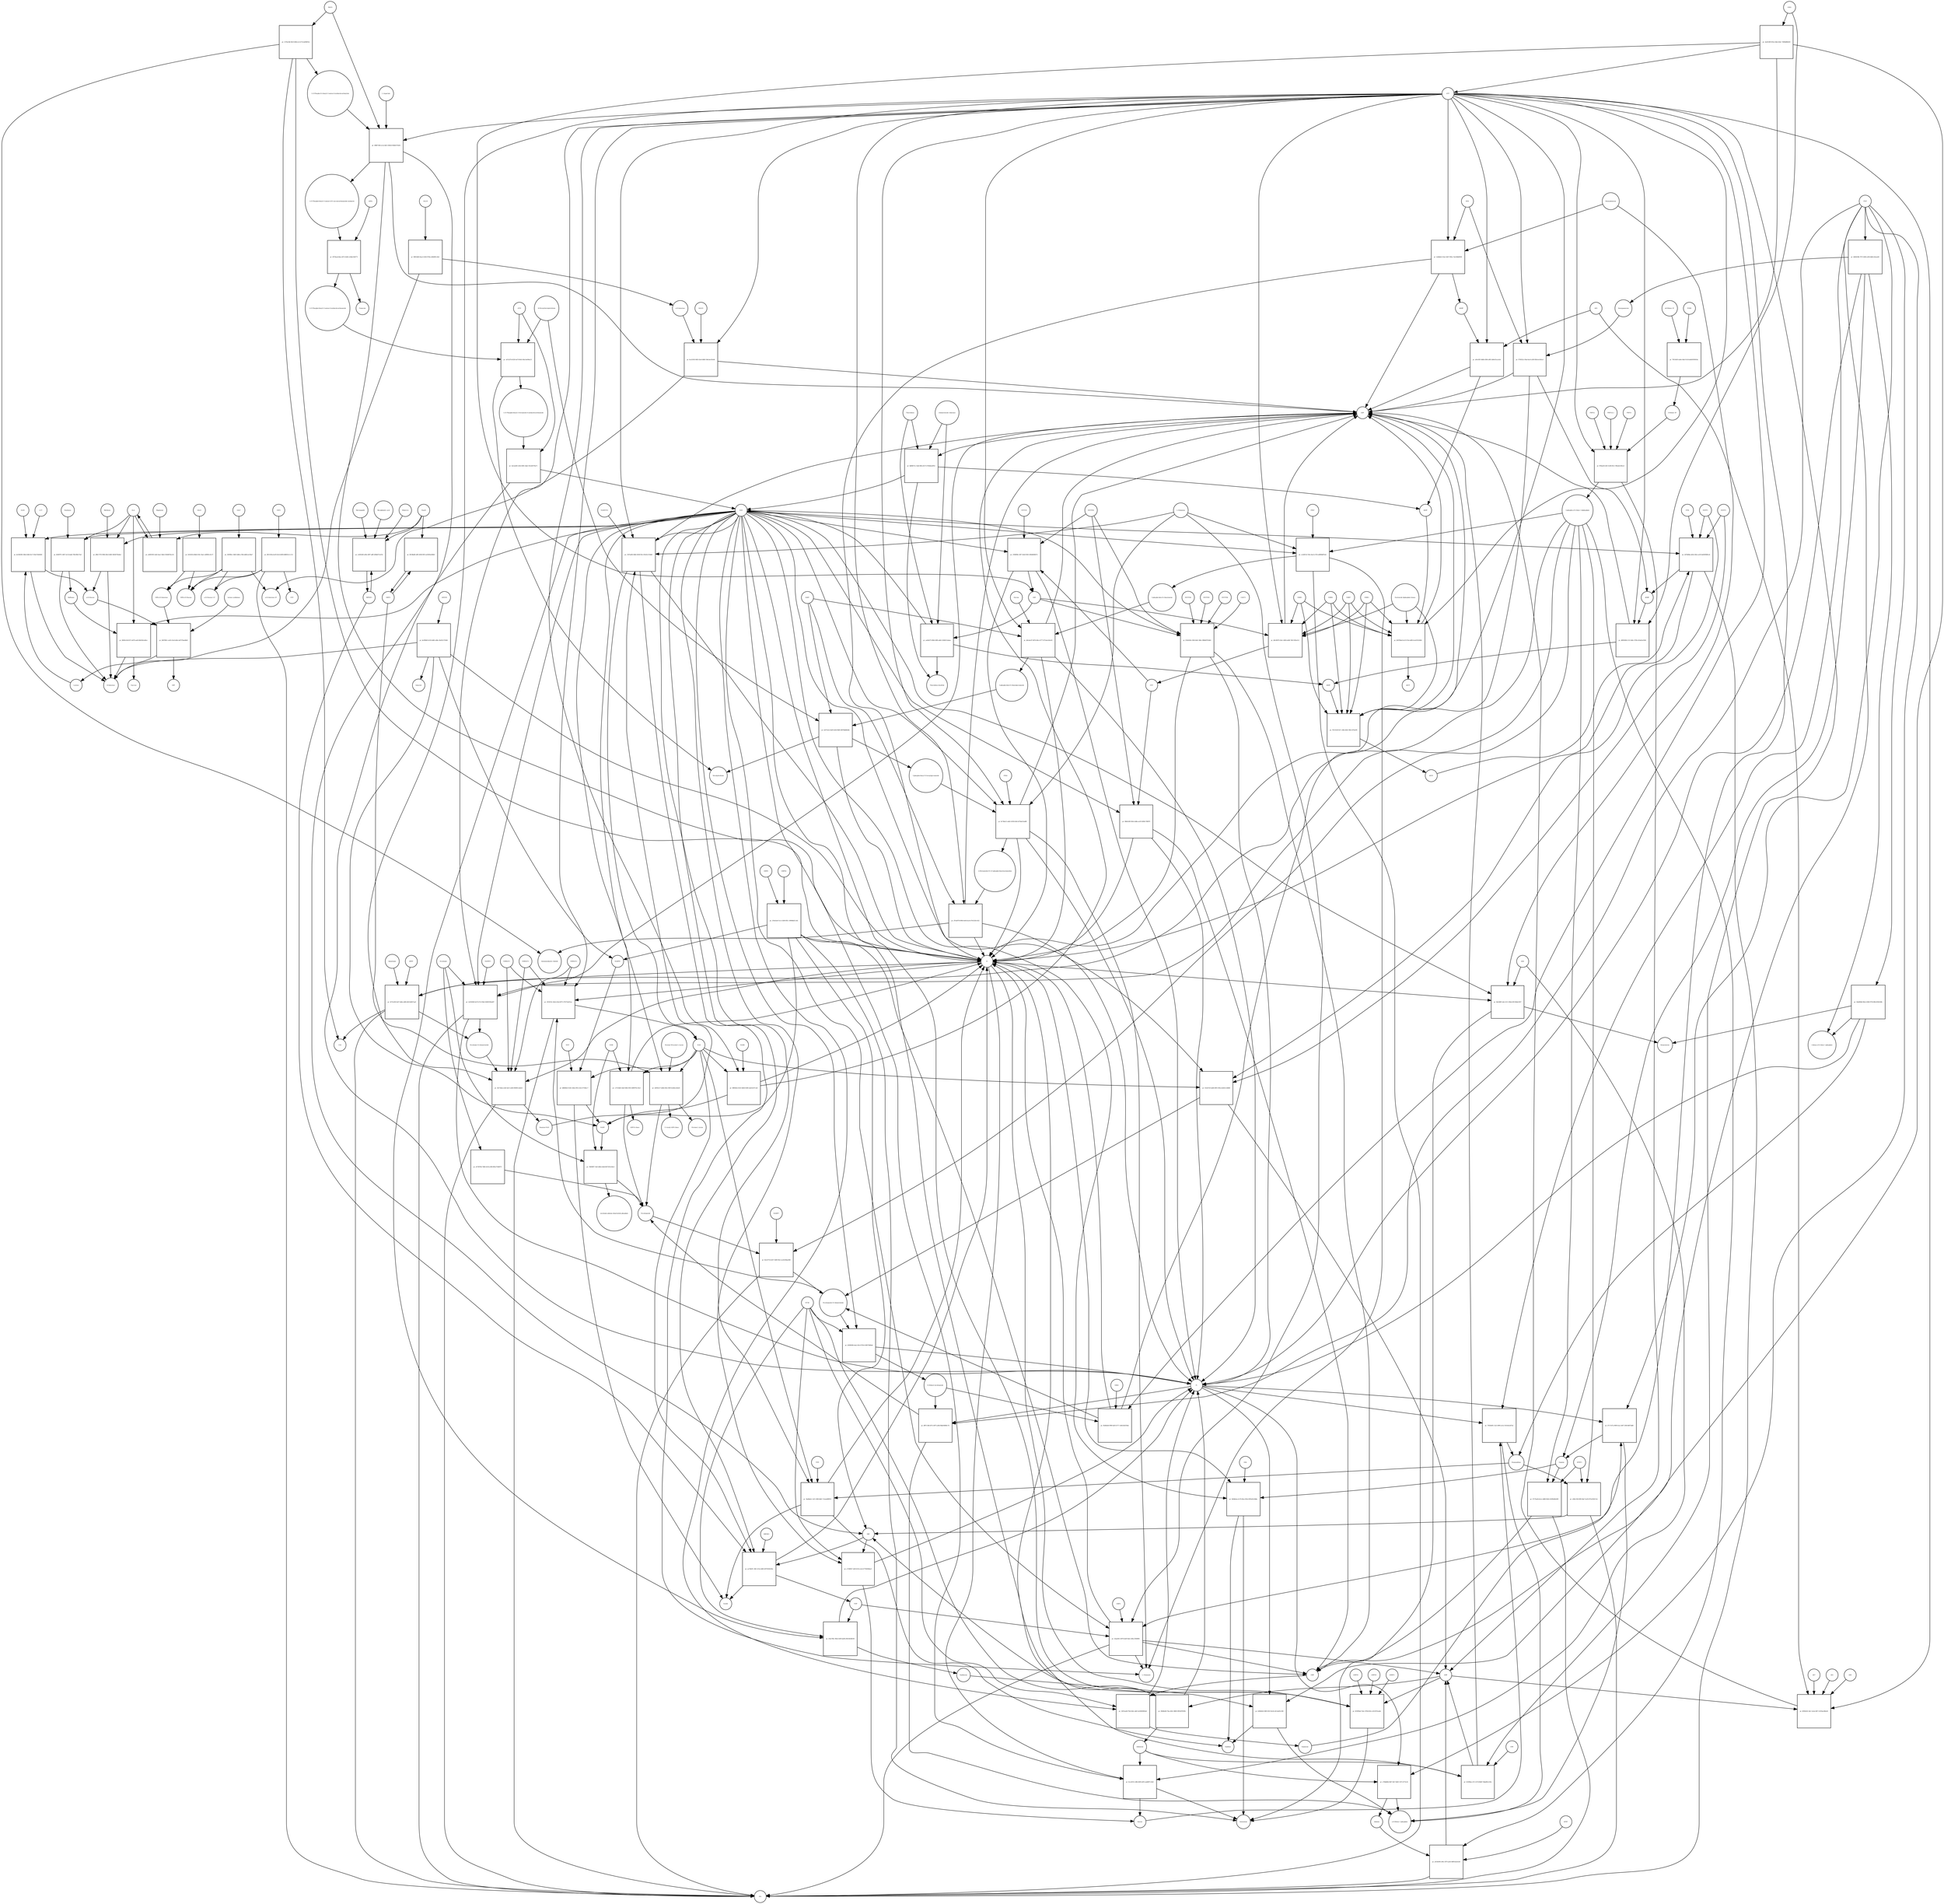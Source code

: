 strict digraph  {
"pr_89910d03-8ea3-4160-974b-a18b90f1c4b3" [annotation="", bipartite=1, cls=process, fontsize=4, label="pr_89910d03-8ea3-4160-974b-a18b90f1c4b3", shape=square];
"D-Galactose" [annotation="http_//identifiers.org/CHEBI_27667|http_//identifiers.org/pubchem.compound_439353|http_//identifiers.org/bigg.metabolite_gal_bD", bipartite=0, cls="simple chemical", fontsize=4, label="D-Galactose", shape=circle];
"⍺-D-Galactose" [annotation="http_//identifiers.org/CHEBI_28061|http_//identifiers.org/pubchem.compound_439357|http_//identifiers.org/bigg.metabolite_gal", bipartite=0, cls="simple chemical", fontsize=4, label="⍺-D-Galactose", shape=circle];
GALM [annotation="http_//identifiers.org/uniprot_Q96C23", bipartite=0, cls=macromolecule, fontsize=4, label=GALM, shape=circle];
"pr_6ca51f43-6fd5-42e4-b8b9-344cbec83e4b" [annotation="", bipartite=1, cls=process, fontsize=4, label="pr_6ca51f43-6fd5-42e4-b8b9-344cbec83e4b", shape=square];
"⍺-D-Galactose-1P" [annotation="http_//identifiers.org/CHEBI_17973|http_//identifiers.org/pubchem.compound_123912|http_//identifiers.org/bigg.metabolite_gal1p", bipartite=0, cls="simple chemical", fontsize=4, label="⍺-D-Galactose-1P", shape=circle];
GALK1 [annotation="http_//identifiers.org/uniprot_P51570", bipartite=0, cls=macromolecule, fontsize=4, label=GALK1, shape=circle];
ATP [annotation="http_//identifiers.org/CHEBI_15422|http_//identifiers.org/pubchem.compound_5957|http_//identifiers.org/bigg.metabolite_atp", bipartite=0, cls="simple chemical", fontsize=4, label=ATP, shape=circle];
ADP [annotation="http_//identifiers.org/CHEBI_16761|http_//identifiers.org/pubchem.compound_6022|http_//identifiers.org/bigg.metabolite_adp", bipartite=0, cls="simple chemical", fontsize=4, label=ADP, shape=circle];
"pr_365f96cc-6b03-4d0e-a7db-a8dfcee164a7" [annotation="", bipartite=1, cls=process, fontsize=4, label="pr_365f96cc-6b03-4d0e-a7db-a8dfcee164a7", shape=square];
"UDP-⍺-D-Galactose" [annotation="http_//identifiers.org/CHEBI_66914|http_//identifiers.org/pubchem.compound_18068|http_//identifiers.org/bigg.metabolite_udpgal", bipartite=0, cls="simple chemical", fontsize=4, label="UDP-⍺-D-Galactose", shape=circle];
GALT [annotation="http_//identifiers.org/uniprot_P07902", bipartite=0, cls=macromolecule, fontsize=4, label=GALT, shape=circle];
"UDP-⍺-D-Glucose" [annotation="http_//identifiers.org/CHEBI_46229|http_//identifiers.org/pubchem.compound_8629|http_//identifiers.org/bigg.metabolite_udpg", bipartite=0, cls="simple chemical", fontsize=4, label="UDP-⍺-D-Glucose", shape=circle];
"⍺-D-Glucose-1-P" [annotation="http_//identifiers.org/CHEBI_29042|http_//identifiers.org/pubchem.compound_439165|http_//identifiers.org/bigg.metabolite_g1p", bipartite=0, cls="simple chemical", fontsize=4, label="⍺-D-Glucose-1-P", shape=circle];
"pr_0811016a-be39-42cb-b838-d68053c1c112" [annotation="", bipartite=1, cls=process, fontsize=4, label="pr_0811016a-be39-42cb-b838-d68053c1c112", shape=square];
UGP2 [annotation="http_//identifiers.org/uniprot_Q16851", bipartite=0, cls=macromolecule, fontsize=4, label=UGP2, shape=circle];
PPi [annotation="http_//identifiers.org/CHEBI_18361|http_//identifiers.org/pubchem.compound_644102|http_//identifiers.org/bigg.metabolite_ppi", bipartite=0, cls="simple chemical", fontsize=4, label=PPi, shape=circle];
UTP [annotation="http_//identifiers.org/CHEBI_15713|http_//identifiers.org/pubchem.compound_6133|http_//identifiers.org/bigg.metabolite_utp", bipartite=0, cls="simple chemical", fontsize=4, label=UTP, shape=circle];
"pr_9c822fcb-88e8-416c-9aa1-a0f6f0cc0c37" [annotation="", bipartite=1, cls=process, fontsize=4, label="pr_9c822fcb-88e8-416c-9aa1-a0f6f0cc0c37", shape=square];
GALE [annotation="http_//identifiers.org/uniprot_Q14376", bipartite=0, cls=macromolecule, fontsize=4, label=GALE, shape=circle];
Lactose [annotation="http_//identifiers.org/CHEBI_17716|http_//identifiers.org/pubchem.compound_440995|http_//identifiers.org/bigg.metabolite_lcts", bipartite=0, cls="simple chemical", fontsize=4, label=Lactose, shape=circle];
"pr_4e166296-53bb-43db-9ce7-f20a743d2b92" [annotation="", bipartite=1, cls=process, fontsize=4, label="pr_4e166296-53bb-43db-9ce7-f20a743d2b92", shape=square];
GLB1 [annotation="http_//identifiers.org/uniprot_P16278", bipartite=0, cls=macromolecule, fontsize=4, label=GLB1, shape=circle];
LCT [annotation="http_//identifiers.org/uniprot_P09848", bipartite=0, cls=macromolecule, fontsize=4, label=LCT, shape=circle];
H2O [annotation="http_//identifiers.org/CHEBI_15377|http_//identifiers.org/pubchem.compound_962|http_//identifiers.org/bigg.metabolite_h2o", bipartite=0, cls="simple chemical", fontsize=4, label=H2O, shape=circle];
"⍺-D-Glucose" [annotation="http_//identifiers.org/CHEBI_28102|http_//identifiers.org/pubchem.compound_79025|http_//identifiers.org/bigg.metabolite_glc__D", bipartite=0, cls="simple chemical", fontsize=4, label="⍺-D-Glucose", shape=circle];
"pr_6e3f9b83-b159-4d82-a98a-3fa952176546" [annotation="", bipartite=1, cls=process, fontsize=4, label="pr_6e3f9b83-b159-4d82-a98a-3fa952176546", shape=square];
Galacitol [annotation="http_//identifiers.org/CHEBI_16813|http_//identifiers.org/pubchem.compound_11850|http_//identifiers.org/bigg.metabolite_galt", bipartite=0, cls="simple chemical", fontsize=4, label=Galacitol, shape=circle];
AKR1B1 [annotation="http_//identifiers.org/uniprot_P15121", bipartite=0, cls=macromolecule, fontsize=4, label=AKR1B1, shape=circle];
NADP [annotation="http_//identifiers.org/CHEBI_18009|http_//identifiers.org/pubchem.compound_5886|http_//identifiers.org/bigg.metabolite_nadp", bipartite=0, cls="simple chemical", fontsize=4, label=NADP, shape=circle];
NADPH [annotation="http_//identifiers.org/CHEBI_16474|http_//identifiers.org/pubchem.compound_5884|http_//identifiers.org/bigg.metabolite_nadph", bipartite=0, cls="simple chemical", fontsize=4, label=NADPH, shape=circle];
H [annotation="http_//identifiers.org/CHEBI_24636|http_//identifiers.org/pubchem.compound_1038|http_//identifiers.org/bigg.metabolite_h", bipartite=0, cls="simple chemical", fontsize=4, label=H, shape=circle];
Melibiose [annotation="http_//identifiers.org/CHEBI_28053|http_//identifiers.org/pubchem.compound_440658|http_//identifiers.org/bigg.metabolite_melib", bipartite=0, cls="simple chemical", fontsize=4, label=Melibiose, shape=circle];
"pr_d96c7370-5904-49e3-b04f-3820475fa8a2" [annotation="", bipartite=1, cls=process, fontsize=4, label="pr_d96c7370-5904-49e3-b04f-3820475fa8a2", shape=square];
GLA [annotation="http_//identifiers.org/uniprot_P06280", bipartite=0, cls=macromolecule, fontsize=4, label=GLA, shape=circle];
Raffinose [annotation="http_//identifiers.org/CHEBI_16634|http_//identifiers.org/pubchem.compound_439242|http_//identifiers.org/bigg.metabolite_raffin", bipartite=0, cls="simple chemical", fontsize=4, label=Raffinose, shape=circle];
"pr_90002c9d-8272-4d79-aafd-06d10b1a6bcc" [annotation="", bipartite=1, cls=process, fontsize=4, label="pr_90002c9d-8272-4d79-aafd-06d10b1a6bcc", shape=square];
Sucrose [annotation="http_//identifiers.org/CHEBI_17992|http_//identifiers.org/pubchem.compound_5988|http_//identifiers.org/bigg.metabolite_sucr", bipartite=0, cls="simple chemical", fontsize=4, label=Sucrose, shape=circle];
"pr_9497881c-ee92-41e6-bd5e-bd7376ae8b63" [annotation="", bipartite=1, cls=process, fontsize=4, label="pr_9497881c-ee92-41e6-bd5e-bd7376ae8b63", shape=square];
"lactose synthetase" [annotation="http_//identifiers.org/uniprot_P00709|http_//identifiers.org/uniprot_P15291", bipartite=0, cls=complex, fontsize=4, label="lactose synthetase", shape=circle];
UDP [annotation="http_//identifiers.org/CHEBI_17659|http_//identifiers.org/pubchem.compound_6031|http_//identifiers.org/bigg.metabolite_udp", bipartite=0, cls="simple chemical", fontsize=4, label=UDP, shape=circle];
Stachyose [annotation="http_//identifiers.org/CHEBI_17164|http_//identifiers.org/pubchem.compound_439531|http_//identifiers.org/bigg.metabolite_stys", bipartite=0, cls="simple chemical", fontsize=4, label=Stachyose, shape=circle];
"pr_4628f7f1-2667-4c32-bab4-769c0f6e73a5" [annotation="", bipartite=1, cls=process, fontsize=4, label="pr_4628f7f1-2667-4c32-bab4-769c0f6e73a5", shape=square];
NAD [annotation="http_//identifiers.org/CHEBI_15846|http_//identifiers.org/pubchem.compound_5892|http_//identifiers.org/bigg.metabolite_nad", bipartite=0, cls="simple chemical", fontsize=4, label=NAD, shape=circle];
"pr_f8f85b5e-8210-4b04-9208-2ab33c87c3af" [annotation="", bipartite=1, cls=process, fontsize=4, label="pr_f8f85b5e-8210-4b04-9208-2ab33c87c3af", shape=square];
NADK [annotation="http_//identifiers.org/uniprot_O95544", bipartite=0, cls=macromolecule, fontsize=4, label=NADK, shape=circle];
"pr_b86666c0-0241-4b5a-9912-d1e13716bcc7" [annotation="", bipartite=1, cls=process, fontsize=4, label="pr_b86666c0-0241-4b5a-9912-d1e13716bcc7", shape=square];
NADH [annotation="http_//identifiers.org/CHEBI_16908|http_//identifiers.org/pubchem.compound_439153|http_//identifiers.org/bigg.metabolite_nadh", bipartite=0, cls="simple chemical", fontsize=4, label=NADH, shape=circle];
NNT [annotation="http_//identifiers.org/uniprot_Q13423", bipartite=0, cls=macromolecule, fontsize=4, label=NNT, shape=circle];
"Deamino-NAD" [annotation="http_//identifiers.org/CHEBI_18304|http_//identifiers.org/pubchem.compound_135421870|http_//identifiers.org/bigg.metabolite_dnad", bipartite=0, cls="simple chemical", fontsize=4, label="Deamino-NAD", shape=circle];
"pr_1597ad92-68d2-4028-95c2-ffe02c310dd1" [annotation="", bipartite=1, cls=process, fontsize=4, label="pr_1597ad92-68d2-4028-95c2-ffe02c310dd1", shape=square];
NADSYN1 [annotation="urn_miriam_pubmed_12547821|http_//identifiers.org/uniprot_Q6IA69", bipartite=0, cls=macromolecule, fontsize=4, label=NADSYN1, shape=circle];
"L-Glutamine" [annotation="http_//identifiers.org/CHEBI_18050|http_//identifiers.org/pubchem.compound_5961|http_//identifiers.org/bigg.metabolite_gln__L", bipartite=0, cls="simple chemical", fontsize=4, label="L-Glutamine", shape=circle];
"L-Glutamate" [annotation="http_//identifiers.org/CHEBI_16015|http_//identifiers.org/pubchem.compound_33032|http_//identifiers.org/bigg.metabolite_glu__L", bipartite=0, cls="simple chemical", fontsize=4, label="L-Glutamate", shape=circle];
"Nicotinamide D-ribonucleotide" [annotation="http_//identifiers.org/CHEBI_16171|http_//identifiers.org/pubchem.compound_14180", bipartite=0, cls="simple chemical", fontsize=4, label="Nicotinamide D-ribonucleotide", shape=circle];
"pr_3f19253c-0dcb-43e4-8f73-37f275a651ac" [annotation="", bipartite=1, cls=process, fontsize=4, label="pr_3f19253c-0dcb-43e4-8f73-37f275a651ac", shape=square];
NMNAT2 [annotation="urn_miriam_pubmed_12359228|http_//identifiers.org/uniprot_Q9BZQ4", bipartite=0, cls=macromolecule, fontsize=4, label=NMNAT2, shape=circle];
NMNAT1 [annotation="urn_miriam_pubmed_12359228|http_//identifiers.org/uniprot_Q9HAN9", bipartite=0, cls=macromolecule, fontsize=4, label=NMNAT1, shape=circle];
NMNAT3 [annotation="urn_miriam_pubmed_17402747|http_//identifiers.org/uniprot_Q96T66", bipartite=0, cls=macromolecule, fontsize=4, label=NMNAT3, shape=circle];
"pr_f32247e9-ab48-4f95-939a-dcb63c1d484f" [annotation="", bipartite=1, cls=process, fontsize=4, label="pr_f32247e9-ab48-4f95-939a-dcb63c1d484f", shape=square];
ENPP1 [annotation="http_//identifiers.org/uniprot_P22413", bipartite=0, cls=macromolecule, fontsize=4, label=ENPP1, shape=circle];
ENPP3 [annotation="http_//identifiers.org/uniprot_O14638", bipartite=0, cls=macromolecule, fontsize=4, label=ENPP3, shape=circle];
AMP [annotation="http_//identifiers.org/CHEBI_16027|http_//identifiers.org/pubchem.compound_6083|http_//identifiers.org/bigg.metabolite_amp", bipartite=0, cls="simple chemical", fontsize=4, label=AMP, shape=circle];
"N-Ribosyl-nicotinamide" [annotation="http_//identifiers.org/CHEBI_15927|http_//identifiers.org/pubchem.compound_439924|http_//identifiers.org/bigg.metabolite_rnam", bipartite=0, cls="simple chemical", fontsize=4, label="N-Ribosyl-nicotinamide", shape=circle];
"pr_f0a8beb6-f998-4a05-b717-cdb1b3b359ab" [annotation="", bipartite=1, cls=process, fontsize=4, label="pr_f0a8beb6-f998-4a05-b717-cdb1b3b359ab", shape=square];
NRK1 [annotation="http_//identifiers.org/uniprot_Q9NWW6", bipartite=0, cls=macromolecule, fontsize=4, label=NRK1, shape=circle];
"pr_02998389-eba2-4fcd-9704-fcf8675868a6" [annotation="", bipartite=1, cls=process, fontsize=4, label="pr_02998389-eba2-4fcd-9704-fcf8675868a6", shape=square];
NT5E [annotation="urn_miriam_pubmed_2848759|http_//identifiers.org/uniprot_P21589", bipartite=0, cls=macromolecule, fontsize=4, label=NT5E, shape=circle];
Pi [annotation="http_//identifiers.org/CHEBI_18367|http_//identifiers.org/pubchem.compound_1061|http_//identifiers.org/bigg.metabolite_pi", bipartite=0, cls="simple chemical", fontsize=4, label=Pi, shape=circle];
Nicotinate [annotation="http_//identifiers.org/CHEBI_32544|http_//identifiers.org/pubchem.compound_937|http_//identifiers.org/bigg.metabolite_nicnt", bipartite=0, cls="simple chemical", fontsize=4, label=Nicotinate, shape=circle];
"pr_7683f0f7-10ef-4d9a-b2dd-8b75555c04cd" [annotation="", bipartite=1, cls=process, fontsize=4, label="pr_7683f0f7-10ef-4d9a-b2dd-8b75555c04cd", shape=square];
Nicotinamide [annotation="http_//identifiers.org/CHEBI_17154|http_//identifiers.org/pubchem.compound_936|http_//identifiers.org/bigg.metabolite_ncam", bipartite=0, cls="simple chemical", fontsize=4, label=Nicotinamide, shape=circle];
CD38 [annotation="urn_miriam_pubmed_16690024|http_//identifiers.org/uniprot_P28907", bipartite=0, cls=macromolecule, fontsize=4, label=CD38, shape=circle];
"nicotinate-adenine dinucleotide phosphate" [annotation="http_//identifiers.org/CHEBI_75967|http_//identifiers.org/pubchem.compound_71768143", bipartite=0, cls="simple chemical", fontsize=4, label="nicotinate-adenine dinucleotide phosphate", shape=circle];
"pr_9e2c9714-b357-4409-94c2-ac62304ae060" [annotation="", bipartite=1, cls=process, fontsize=4, label="pr_9e2c9714-b357-4409-94c2-ac62304ae060", shape=square];
NAMPT [annotation="http_//identifiers.org/uniprot_P43490", bipartite=0, cls=macromolecule, fontsize=4, label=NAMPT, shape=circle];
"5-phospho-⍺-D-ribose 1-diphosphate" [annotation="http_//identifiers.org/CHEBI_17111|http_//identifiers.org/pubchem.compound_7339|http_//identifiers.org/bigg.metabolite_prpp", bipartite=0, cls="simple chemical", fontsize=4, label="5-phospho-⍺-D-ribose 1-diphosphate", shape=circle];
"pr_8f87c3b8-d57e-487f-a28d-9bde94866c7d" [annotation="", bipartite=1, cls=process, fontsize=4, label="pr_8f87c3b8-d57e-487f-a28d-9bde94866c7d", shape=square];
PNP [annotation="http_//identifiers.org/uniprot_P00491", bipartite=0, cls=macromolecule, fontsize=4, label=PNP, shape=circle];
"⍺-D-Ribose 1-phosphate" [annotation="http_//identifiers.org/CHEBI_16300|http_//identifiers.org/pubchem.compound_439236|http_//identifiers.org/bigg.metabolite_r1p", bipartite=0, cls="simple chemical", fontsize=4, label="⍺-D-Ribose 1-phosphate", shape=circle];
"pr_d2950c27-eb6b-45fa-93f0-fa5d4ce26a03" [annotation="", bipartite=1, cls=process, fontsize=4, label="pr_d2950c27-eb6b-45fa-93f0-fa5d4ce26a03", shape=square];
SIRT5 [annotation="urn_miriam_pubmed_17694089|http_//identifiers.org/uniprot_Q9NXA8", bipartite=0, cls=macromolecule, fontsize=4, label=SIRT5, shape=circle];
"Histone N6-acetyl-L-lysine" [annotation="http_//identifiers.org/pubchem.substance_5094", bipartite=0, cls="simple chemical", fontsize=4, label="Histone N6-acetyl-L-lysine", shape=circle];
"O-Acetyl-ADP-ribose" [annotation="http_//identifiers.org/CHEBI_76279|http_//identifiers.org/pubchem.compound_72193709", bipartite=0, cls="simple chemical", fontsize=4, label="O-Acetyl-ADP-ribose", shape=circle];
"Histone-L-lysine" [annotation="http_//identifiers.org/CHEBI_5738|http_//identifiers.org/pubchem.substance_5447|http_//identifiers.org/pubchem.substance_223439948", bipartite=0, cls="simple chemical", fontsize=4, label="Histone-L-lysine", shape=circle];
"pr_c3721bb0-24a9-49b5-9f33-48997f5c35e3" [annotation="", bipartite=1, cls=process, fontsize=4, label="pr_c3721bb0-24a9-49b5-9f33-48997f5c35e3", shape=square];
"ADP-D-ribose" [annotation="http_//identifiers.org/CHEBI_16960|http_//identifiers.org/pubchem.compound_33576", bipartite=0, cls="simple chemical", fontsize=4, label="ADP-D-ribose", shape=circle];
"Nicotinate D-ribonucleotide" [annotation="http_//identifiers.org/CHEBI_15763|http_//identifiers.org/pubchem.compound_121992|http_//identifiers.org/bigg.metabolite_nicrnt", bipartite=0, cls="simple chemical", fontsize=4, label="Nicotinate D-ribonucleotide", shape=circle];
"pr_3fe73eba-a3e6-4a51-ab56-f60691cda421" [annotation="", bipartite=1, cls=process, fontsize=4, label="pr_3fe73eba-a3e6-4a51-ab56-f60691cda421", shape=square];
Quinolinate [annotation="http_//identifiers.org/CHEBI_16675|http_//identifiers.org/pubchem.compound_1066|http_//identifiers.org/bigg.metabolite_quln", bipartite=0, cls="simple chemical", fontsize=4, label=Quinolinate, shape=circle];
"pr_4572e383-fa67-4d4e-a680-d6214d027aa9" [annotation="", bipartite=1, cls=process, fontsize=4, label="pr_4572e383-fa67-4d4e-a680-d6214d027aa9", shape=square];
QPRT [annotation="http_//identifiers.org/uniprot_Q15274", bipartite=0, cls=macromolecule, fontsize=4, label=QPRT, shape=circle];
CO2 [annotation="http_//identifiers.org/CHEBI_16526|http_//identifiers.org/pubchem.compound_280|http_//identifiers.org/bigg.metabolite_co2", bipartite=0, cls="simple chemical", fontsize=4, label=CO2, shape=circle];
"pr_2e916940-6a70-47c0-90af-40493556ed07" [annotation="", bipartite=1, cls=process, fontsize=4, label="pr_2e916940-6a70-47c0-90af-40493556ed07", shape=square];
NAPRT1 [annotation="http_//identifiers.org/uniprot_Q6XQN6", bipartite=0, cls=macromolecule, fontsize=4, label=NAPRT1, shape=circle];
"pr_d1709764-7680-4218-a399-895a753bf075" [annotation="", bipartite=1, cls=process, fontsize=4, label="pr_d1709764-7680-4218-a399-895a753bf075", shape=square];
"⍺D-Ribose 1P" [annotation="http_//identifiers.org/CHEBI_16300|http_//identifiers.org/pubchem.compound_439236|http_//identifiers.org/bigg.metabolite_r1p", bipartite=0, cls="simple chemical", fontsize=4, label="⍺D-Ribose 1P", shape=circle];
"pr_76510d10-ab4e-46af-9c5d-ba6b5959618a" [annotation="", bipartite=1, cls=process, fontsize=4, label="pr_76510d10-ab4e-46af-9c5d-ba6b5959618a", shape=square];
"D-Ribose 5P" [annotation="http_//identifiers.org/CHEBI_78679|http_//identifiers.org/pubchem.compound_439167", bipartite=0, cls="simple chemical", fontsize=4, label="D-Ribose 5P", shape=circle];
PGM2 [annotation="http_//identifiers.org/uniprot_Q96G03", bipartite=0, cls=macromolecule, fontsize=4, label=PGM2, shape=circle];
"pr_ff5bae02-dfcf-4c86-85c1-99eedc43fecd" [annotation="", bipartite=1, cls=process, fontsize=4, label="pr_ff5bae02-dfcf-4c86-85c1-99eedc43fecd", shape=square];
PRPS1 [annotation="http_//identifiers.org/uniprot_P60891", bipartite=0, cls=macromolecule, fontsize=4, label=PRPS1, shape=circle];
PRPS2 [annotation="http_//identifiers.org/uniprot_P11908", bipartite=0, cls=macromolecule, fontsize=4, label=PRPS2, shape=circle];
PRPS1L1 [annotation="http_//identifiers.org/uniprot_P21108", bipartite=0, cls=macromolecule, fontsize=4, label=PRPS1L1, shape=circle];
"pr_ce2d47af-316e-4ea3-a750-a4f6fbd87ab1" [annotation="", bipartite=1, cls=process, fontsize=4, label="pr_ce2d47af-316e-4ea3-a750-a4f6fbd87ab1", shape=square];
"5-phospho-beta-D-ribosylamine" [annotation="http_//identifiers.org/CHEBI_37737|http_//identifiers.org/pubchem.compound_439905|http_//identifiers.org/bigg.metabolite_pram", bipartite=0, cls="simple chemical", fontsize=4, label="5-phospho-beta-D-ribosylamine", shape=circle];
PPAT [annotation="http_//identifiers.org/uniprot_Q06203", bipartite=0, cls=macromolecule, fontsize=4, label=PPAT, shape=circle];
"pr_d6cdac87-847b-48ce-b777-871dacb3dcd5" [annotation="", bipartite=1, cls=process, fontsize=4, label="pr_d6cdac87-847b-48ce-b777-871dacb3dcd5", shape=square];
"5-phospho-beta-D-ribosylglycinamide" [annotation="http_//identifiers.org/CHEBI_143788|http_//identifiers.org/pubchem.compound_129630972|http_//identifiers.org/bigg.metabolite_gar", bipartite=0, cls="simple chemical", fontsize=4, label="5-phospho-beta-D-ribosylglycinamide", shape=circle];
GART [annotation="http_//identifiers.org/uniprot_P22102", bipartite=0, cls=macromolecule, fontsize=4, label=GART, shape=circle];
Glycine [annotation="http_//identifiers.org/CHEBI_15428|http_//identifiers.org/pubchem.compound_750|http_//identifiers.org/bigg.metabolite_gly", bipartite=0, cls="simple chemical", fontsize=4, label=Glycine, shape=circle];
"pr_fa073e2a-0a69-4e0d-9b69-4f878bd8b3bb" [annotation="", bipartite=1, cls=process, fontsize=4, label="pr_fa073e2a-0a69-4e0d-9b69-4f878bd8b3bb", shape=square];
"5-phosphoribosyl-N-formylglycinamide" [annotation="http_//identifiers.org/pubchem.compound_129652037|http_//identifiers.org/bigg.metabolite_fgam", bipartite=0, cls="simple chemical", fontsize=4, label="5-phosphoribosyl-N-formylglycinamide", shape=circle];
"10-Formyltetrahydrofolate" [annotation="http_//identifiers.org/CHEBI_15637|http_//identifiers.org/pubchem.compound_135450591|http_//identifiers.org/bigg.metabolite_10fthf", bipartite=0, cls="simple chemical", fontsize=4, label="10-Formyltetrahydrofolate", shape=circle];
Tetrahydrofolate [annotation="http_//identifiers.org/CHEBI_67016|http_//identifiers.org/pubchem.compound_135444742|http_//identifiers.org/bigg.metabolite_thf", bipartite=0, cls="simple chemical", fontsize=4, label=Tetrahydrofolate, shape=circle];
"pr_8c764e21-a4d2-4199-b1b0-437be613edf8" [annotation="", bipartite=1, cls=process, fontsize=4, label="pr_8c764e21-a4d2-4199-b1b0-437be613edf8", shape=square];
"2-(Formamido)-N1-(5'-phosphoribosyl)acetamidine" [annotation="http_//identifiers.org/pubchem.compound_5462266|http_//identifiers.org/bigg.metabolite_fpram", bipartite=0, cls="simple chemical", fontsize=4, label="2-(Formamido)-N1-(5'-phosphoribosyl)acetamidine", shape=circle];
PFAS [annotation="http_//identifiers.org/uniprot_O15067", bipartite=0, cls=macromolecule, fontsize=4, label=PFAS, shape=circle];
"pr_d7eaf078-690d-4e64-bca0-d74cf2d1c622" [annotation="", bipartite=1, cls=process, fontsize=4, label="pr_d7eaf078-690d-4e64-bca0-d74cf2d1c622", shape=square];
"Aminoimidazole ribotide" [annotation="http_//identifiers.org/CHEBI_138560|http_//identifiers.org/pubchem.compound_161500|http_//identifiers.org/bigg.metabolite_airs", bipartite=0, cls="simple chemical", fontsize=4, label="Aminoimidazole ribotide", shape=circle];
"pr_1576a18d-58c9-4f4d-a1c4-f7a1a694f53e" [annotation="", bipartite=1, cls=process, fontsize=4, label="pr_1576a18d-58c9-4f4d-a1c4-f7a1a694f53e", shape=square];
"1-(5-Phospho-D-ribosyl)-5-amino-4-imidazolecarboxylate" [annotation="http_//identifiers.org/CHEBI_28413|http_//identifiers.org/pubchem.compound_165388|http_//identifiers.org/bigg.metabolite_5aizc", bipartite=0, cls="simple chemical", fontsize=4, label="1-(5-Phospho-D-ribosyl)-5-amino-4-imidazolecarboxylate", shape=circle];
PAICS [annotation="http_//identifiers.org/uniprot_P22234", bipartite=0, cls=macromolecule, fontsize=4, label=PAICS, shape=circle];
"pr_49867186-ec2a-4d21-836d-b7d4b5570e92" [annotation="", bipartite=1, cls=process, fontsize=4, label="pr_49867186-ec2a-4d21-836d-b7d4b5570e92", shape=square];
"1-(5'-Phosphoribosyl)-5-amino-4-(N-succinocarboxamide)-imidazole" [annotation="http_//identifiers.org/CHEBI_18319|http_//identifiers.org/pubchem.compound_160666", bipartite=0, cls="simple chemical", fontsize=4, label="1-(5'-Phosphoribosyl)-5-amino-4-(N-succinocarboxamide)-imidazole", shape=circle];
"L-Aspartate" [annotation="http_//identifiers.org/CHEBI_17053|http_//identifiers.org/pubchem.compound_5960|http_//identifiers.org/bigg.metabolite_asp__L", bipartite=0, cls="simple chemical", fontsize=4, label="L-Aspartate", shape=circle];
"pr_4f75fead-bfea-4072-9e9b-1e9de3344771" [annotation="", bipartite=1, cls=process, fontsize=4, label="pr_4f75fead-bfea-4072-9e9b-1e9de3344771", shape=square];
"1-(5'-Phosphoribosyl)-5-amino-4-imidazolecarboxamide" [annotation="http_//identifiers.org/CHEBI_18406|http_//identifiers.org/pubchem.compound_65110|http_//identifiers.org/bigg.metabolite_aicar", bipartite=0, cls="simple chemical", fontsize=4, label="1-(5'-Phosphoribosyl)-5-amino-4-imidazolecarboxamide", shape=circle];
ADSL [annotation="http_//identifiers.org/uniprot_P30566", bipartite=0, cls=macromolecule, fontsize=4, label=ADSL, shape=circle];
Fumarate [annotation="http_//identifiers.org/CHEBI_29806|http_//identifiers.org/pubchem.compound_5460307|http_//identifiers.org/bigg.metabolite_fum", bipartite=0, cls="simple chemical", fontsize=4, label=Fumarate, shape=circle];
"pr_af15227b-8230-4e70-86c8-46a14e90dc25" [annotation="", bipartite=1, cls=process, fontsize=4, label="pr_af15227b-8230-4e70-86c8-46a14e90dc25", shape=square];
"1-(5'-Phosphoribosyl)-5-formamido-4-imidazolecarboxamide" [annotation="http_//identifiers.org/CHEBI_18381|http_//identifiers.org/pubchem.compound_166760|http_//identifiers.org/bigg.metabolite_fprica", bipartite=0, cls="simple chemical", fontsize=4, label="1-(5'-Phosphoribosyl)-5-formamido-4-imidazolecarboxamide", shape=circle];
ATIC [annotation="http_//identifiers.org/uniprot_P31939", bipartite=0, cls=macromolecule, fontsize=4, label=ATIC, shape=circle];
"pr_4a1ea445-2d1d-469c-bda3-50cd2f37ba71" [annotation="", bipartite=1, cls=process, fontsize=4, label="pr_4a1ea445-2d1d-469c-bda3-50cd2f37ba71", shape=square];
IMP [annotation="http_//identifiers.org/CHEBI_17202|http_//identifiers.org/pubchem.compound_135398640|http_//identifiers.org/bigg.metabolite_imp", bipartite=0, cls="simple chemical", fontsize=4, label=IMP, shape=circle];
"pr_ea74b3f1-1861-415a-b485-697f3036185e" [annotation="", bipartite=1, cls=process, fontsize=4, label="pr_ea74b3f1-1861-415a-b485-697f3036185e", shape=square];
XMP [annotation="http_//identifiers.org/CHEBI_15652|http_//identifiers.org/pubchem.compound_73323|http_//identifiers.org/bigg.metabolite_xmp", bipartite=0, cls="simple chemical", fontsize=4, label=XMP, shape=circle];
IMPDH1 [annotation="http_//identifiers.org/uniprot_P20839", bipartite=0, cls=macromolecule, fontsize=4, label=IMPDH1, shape=circle];
IMPDH2 [annotation="http_//identifiers.org/uniprot_P12268", bipartite=0, cls=macromolecule, fontsize=4, label=IMPDH2, shape=circle];
"pr_53aa45fc-b078-4edf-9ab2-240ca7b00891" [annotation="", bipartite=1, cls=process, fontsize=4, label="pr_53aa45fc-b078-4edf-9ab2-240ca7b00891", shape=square];
GMP [annotation="http_//identifiers.org/CHEBI_17345|http_//identifiers.org/pubchem.compound_135398631|http_//identifiers.org/bigg.metabolite_gmp", bipartite=0, cls="simple chemical", fontsize=4, label=GMP, shape=circle];
GMPS [annotation="urn_miriam_pubmed_8089153|http_//identifiers.org/uniprot_P49915", bipartite=0, cls=macromolecule, fontsize=4, label=GMPS, shape=circle];
"pr_3ee014f9-055a-43de-b5dc-720fbd8fd430" [annotation="", bipartite=1, cls=process, fontsize=4, label="pr_3ee014f9-055a-43de-b5dc-720fbd8fd430", shape=square];
GDP [annotation="http_//identifiers.org/CHEBI_17552|http_//identifiers.org/pubchem.compound_135398619|http_//identifiers.org/bigg.metabolite_gdp", bipartite=0, cls="simple chemical", fontsize=4, label=GDP, shape=circle];
GUK1 [annotation="urn_miriam_pubmed_8663313|http_//identifiers.org/uniprot_Q16774", bipartite=0, cls=macromolecule, fontsize=4, label=GUK1, shape=circle];
"pr_d9c09079-29e1-4858-ab98-74b7cf82a512" [annotation="", bipartite=1, cls=process, fontsize=4, label="pr_d9c09079-29e1-4858-ab98-74b7cf82a512", shape=square];
GTP [annotation="http_//identifiers.org/CHEBI_15996|http_//identifiers.org/pubchem.compound_35398633|http_//identifiers.org/bigg.metabolite_gtp", bipartite=0, cls="simple chemical", fontsize=4, label=GTP, shape=circle];
NME3 [annotation="http_//identifiers.org/uniprot_Q13232", bipartite=0, cls=macromolecule, fontsize=4, label=NME3, shape=circle];
"Nucleoside diphosphate kinase" [annotation="http_//identifiers.org/uniprot_P15531|http_//identifiers.org/uniprot_P22392", bipartite=0, cls=complex, fontsize=4, label="Nucleoside diphosphate kinase", shape=circle];
NME5 [annotation="http_//identifiers.org/uniprot_P56597", bipartite=0, cls=macromolecule, fontsize=4, label=NME5, shape=circle];
NME6 [annotation="http_//identifiers.org/uniprot_O75414", bipartite=0, cls=macromolecule, fontsize=4, label=NME6, shape=circle];
NME7 [annotation="http_//identifiers.org/uniprot_Q9Y5B8", bipartite=0, cls=macromolecule, fontsize=4, label=NME7, shape=circle];
"pr_ea40ef75-f864-49f6-adb5-52fd6152abea" [annotation="", bipartite=1, cls=process, fontsize=4, label="pr_ea40ef75-f864-49f6-adb5-52fd6152abea", shape=square];
dGDP [annotation="http_//identifiers.org/CHEBI_28862|http_//identifiers.org/pubchem.compound_135398595|http_//identifiers.org/bigg.metabolite_dgdp", bipartite=0, cls="simple chemical", fontsize=4, label=dGDP, shape=circle];
"ribonucleoside reductase" [annotation="http_//identifiers.org/uniprot_P23921|http_//identifiers.org/uniprot_P31350|http_//identifiers.org/uniprot_Q7LG56", bipartite=0, cls=complex, fontsize=4, label="ribonucleoside reductase", shape=circle];
Thioredoxin [annotation="http_//identifiers.org/CHEBI_15033|http_//identifiers.org/pubchem.substance_223441017|http_//identifiers.org/pubchem.substance_3635", bipartite=0, cls="simple chemical", fontsize=4, label=Thioredoxin, shape=circle];
"Thioredoxin disulfide" [annotation="http_//identifiers.org/CHEBI_18191|http_//identifiers.org/pubchem.substance_11533266|http_//identifiers.org/pubchem.substance_3636", bipartite=0, cls="simple chemical", fontsize=4, label="Thioredoxin disulfide", shape=circle];
"pr_7811fcb9-9e7c-44fa-bfe6-396c167be3f0" [annotation="", bipartite=1, cls=process, fontsize=4, label="pr_7811fcb9-9e7c-44fa-bfe6-396c167be3f0", shape=square];
dGTP [annotation="http_//identifiers.org/CHEBI_16497|http_//identifiers.org/pubchem.compound_135398599|http_//identifiers.org/bigg.metabolite_dgtp", bipartite=0, cls="simple chemical", fontsize=4, label=dGTP, shape=circle];
dGMP [annotation="http_//identifiers.org/CHEBI_16192|http_//identifiers.org/pubchem.compound_135398597|http_//identifiers.org/bigg.metabolite_dgmp", bipartite=0, cls="simple chemical", fontsize=4, label=dGMP, shape=circle];
"pr_d9993694-211f-446c-9760-ef3a62a550fc" [annotation="", bipartite=1, cls=process, fontsize=4, label="pr_d9993694-211f-446c-9760-ef3a62a550fc", shape=square];
Deoxyguanosine [annotation="http_//identifiers.org/CHEBI_17172|http_//identifiers.org/pubchem.compound_135398592|http_//identifiers.org/bigg.metabolite_dgsn", bipartite=0, cls="simple chemical", fontsize=4, label=Deoxyguanosine, shape=circle];
"pr_f759522c-f0ad-4ec6-a50f-85b1ee1fd1a3" [annotation="", bipartite=1, cls=process, fontsize=4, label="pr_f759522c-f0ad-4ec6-a50f-85b1ee1fd1a3", shape=square];
DCK [annotation="http_//identifiers.org/uniprot_P27707", bipartite=0, cls=macromolecule, fontsize=4, label=DCK, shape=circle];
"pr_d0d5439b-7973-404f-a294-6db5c42eee60" [annotation="", bipartite=1, cls=process, fontsize=4, label="pr_d0d5439b-7973-404f-a294-6db5c42eee60", shape=square];
Guanine [annotation="http_//identifiers.org/CHEBI_16235|http_//identifiers.org/pubchem.compound_135398634|http_//identifiers.org/bigg.metabolite_gua", bipartite=0, cls="simple chemical", fontsize=4, label=Guanine, shape=circle];
"2-deoxy-⍺-D-ribose 1-phosphate" [annotation="http_//identifiers.org/CHEBI_28542|http_//identifiers.org/pubchem.compound_439287|http_//identifiers.org/bigg.metabolite_2dr1p", bipartite=0, cls="simple chemical", fontsize=4, label="2-deoxy-⍺-D-ribose 1-phosphate", shape=circle];
"pr_5d74d0da-de9e-442e-ac83-be82f008fceb" [annotation="", bipartite=1, cls=process, fontsize=4, label="pr_5d74d0da-de9e-442e-ac83-be82f008fceb", shape=square];
ITPA [annotation="http_//identifiers.org/uniprot_Q9BY32", bipartite=0, cls=macromolecule, fontsize=4, label=ITPA, shape=circle];
"pr_0717ba3b-6a1a-4d88-9444-41699e8b24f9" [annotation="", bipartite=1, cls=process, fontsize=4, label="pr_0717ba3b-6a1a-4d88-9444-41699e8b24f9", shape=square];
HPRT1 [annotation="http_//identifiers.org/uniprot_P00492", bipartite=0, cls=macromolecule, fontsize=4, label=HPRT1, shape=circle];
Guanosine [annotation="http_//identifiers.org/CHEBI_16750|http_//identifiers.org/pubchem.compound_135398635|http_//identifiers.org/bigg.metabolite_gsn", bipartite=0, cls="simple chemical", fontsize=4, label=Guanosine, shape=circle];
"pr_67c7c67a-9099-4cac-bf47-209c9d873dd0" [annotation="", bipartite=1, cls=process, fontsize=4, label="pr_67c7c67a-9099-4cac-bf47-209c9d873dd0", shape=square];
"pr_1947aa46-f74d-43dc-a6d1-bcfd583963e6" [annotation="", bipartite=1, cls=process, fontsize=4, label="pr_1947aa46-f74d-43dc-a6d1-bcfd583963e6", shape=square];
"pr_1f58990e-24f7-43e8-9363-2fb464f4837c" [annotation="", bipartite=1, cls=process, fontsize=4, label="pr_1f58990e-24f7-43e8-9363-2fb464f4837c", shape=square];
ENTPD2 [annotation="http_//identifiers.org/uniprot_Q9Y5L3", bipartite=0, cls=macromolecule, fontsize=4, label=ENTPD2, shape=circle];
NTPCR [annotation="http_//identifiers.org/uniprot_Q9BSD7", bipartite=0, cls=macromolecule, fontsize=4, label=NTPCR, shape=circle];
"pr_80b41d93-96cb-4d6a-ae5f-02f6fc709879" [annotation="", bipartite=1, cls=process, fontsize=4, label="pr_80b41d93-96cb-4d6a-ae5f-02f6fc709879", shape=square];
"pr_f52b363b-3300-4b41-960c-9f8b697924b5" [annotation="", bipartite=1, cls=process, fontsize=4, label="pr_f52b363b-3300-4b41-960c-9f8b697924b5", shape=square];
ENTPD4 [annotation="http_//identifiers.org/uniprot_Q9Y227", bipartite=0, cls=macromolecule, fontsize=4, label=ENTPD4, shape=circle];
ENTPD5 [annotation="http_//identifiers.org/uniprot_O75356", bipartite=0, cls=macromolecule, fontsize=4, label=ENTPD5, shape=circle];
ENTPD6 [annotation="http_//identifiers.org/uniprot_O75354", bipartite=0, cls=macromolecule, fontsize=4, label=ENTPD6, shape=circle];
CANT1 [annotation="http_//identifiers.org/uniprot_Q8WVQ1", bipartite=0, cls=macromolecule, fontsize=4, label=CANT1, shape=circle];
"pr_319a5ea9-3cce-4260-8f3c-18984bd1c5d2" [annotation="", bipartite=1, cls=process, fontsize=4, label="pr_319a5ea9-3cce-4260-8f3c-18984bd1c5d2", shape=square];
GMPR [annotation="http_//identifiers.org/uniprot_P36959", bipartite=0, cls=macromolecule, fontsize=4, label=GMPR, shape=circle];
GMPR2 [annotation="http_//identifiers.org/uniprot_Q9P2T1", bipartite=0, cls=macromolecule, fontsize=4, label=GMPR2, shape=circle];
Ammonium [annotation="http_//identifiers.org/CHEBI_28938|http_//identifiers.org/pubchem.compound_223|http_//identifiers.org/bigg.metabolite_nh4", bipartite=0, cls="simple chemical", fontsize=4, label=Ammonium, shape=circle];
"pr_8195f9ad-7ebc-479d-b55e-cd134741aebe" [annotation="", bipartite=1, cls=process, fontsize=4, label="pr_8195f9ad-7ebc-479d-b55e-cd134741aebe", shape=square];
AMDP2 [annotation="http_//identifiers.org/uniprot_Q01433", bipartite=0, cls=macromolecule, fontsize=4, label=AMDP2, shape=circle];
AMPD1 [annotation="http_//identifiers.org/uniprot_P23109", bipartite=0, cls=macromolecule, fontsize=4, label=AMPD1, shape=circle];
AMPD3 [annotation="http_//identifiers.org/uniprot_Q01432", bipartite=0, cls=macromolecule, fontsize=4, label=AMPD3, shape=circle];
"pr_332a706c-90eb-4200-ba08-e09c0b348330" [annotation="", bipartite=1, cls=process, fontsize=4, label="pr_332a706c-90eb-4200-ba08-e09c0b348330", shape=square];
Xanthosine [annotation="http_//identifiers.org/CHEBI_18107|http_//identifiers.org/pubchem.compound_64959|http_//identifiers.org/bigg.metabolite_xtsn", bipartite=0, cls="simple chemical", fontsize=4, label=Xanthosine, shape=circle];
"pr_b3fd4424-580f-4553-9a34-e0c5ad25c300" [annotation="", bipartite=1, cls=process, fontsize=4, label="pr_b3fd4424-580f-4553-9a34-e0c5ad25c300", shape=square];
Xanthine [annotation="http_//identifiers.org/CHEBI_15318|http_//identifiers.org/pubchem.compound_1188|http_//identifiers.org/bigg.metabolite_xan", bipartite=0, cls="simple chemical", fontsize=4, label=Xanthine, shape=circle];
"pr_e734f947-5ef8-4516-a1e4-47783f49dacf" [annotation="", bipartite=1, cls=process, fontsize=4, label="pr_e734f947-5ef8-4516-a1e4-47783f49dacf", shape=square];
Inosine [annotation="http_//identifiers.org/CHEBI_17596|http_//identifiers.org/pubchem.compound_35398641|http_//identifiers.org/bigg.metabolite_ins", bipartite=0, cls="simple chemical", fontsize=4, label=Inosine, shape=circle];
"pr_7929eb95-13a5-499f-ac5a-3141b3e2d7ed" [annotation="", bipartite=1, cls=process, fontsize=4, label="pr_7929eb95-13a5-499f-ac5a-3141b3e2d7ed", shape=square];
Hypoxanthine [annotation="http_//identifiers.org/CHEBI_17368|http_//identifiers.org/pubchem.compound_135398638|http_//identifiers.org/bigg.metabolite_hxan", bipartite=0, cls="simple chemical", fontsize=4, label=Hypoxanthine, shape=circle];
"pr_3ba8ba0c-2e51-49fd-bb61-7e2aabf8f953" [annotation="", bipartite=1, cls=process, fontsize=4, label="pr_3ba8ba0c-2e51-49fd-bb61-7e2aabf8f953", shape=square];
XDH [annotation="http_//identifiers.org/uniprot_P47989", bipartite=0, cls=macromolecule, fontsize=4, label=XDH, shape=circle];
"pr_9d2bb2aa-4c78-4fea-818e-8f39e45c8b8a" [annotation="", bipartite=1, cls=process, fontsize=4, label="pr_9d2bb2aa-4c78-4fea-818e-8f39e45c8b8a", shape=square];
GDA [annotation="http_//identifiers.org/uniprot_Q9Y2T3", bipartite=0, cls=macromolecule, fontsize=4, label=GDA, shape=circle];
"pr_e08e1304-f6f9-46a7-bc83-872e5f2b7c0c" [annotation="", bipartite=1, cls=process, fontsize=4, label="pr_e08e1304-f6f9-46a7-bc83-872e5f2b7c0c", shape=square];
Adenosine [annotation="http_//identifiers.org/CHEBI_16335|http_//identifiers.org/pubchem.compound_60961|http_//identifiers.org/bigg.metabolite_adn", bipartite=0, cls="simple chemical", fontsize=4, label=Adenosine, shape=circle];
"pr_0ccef253-c48b-4829-af05-eadd0f7c1b41" [annotation="", bipartite=1, cls=process, fontsize=4, label="pr_0ccef253-c48b-4829-af05-eadd0f7c1b41", shape=square];
ADA [annotation="http_//identifiers.org/uniprot_P00813", bipartite=0, cls=macromolecule, fontsize=4, label=ADA, shape=circle];
"pr_fc65f8ae-cf11-417d-84d9-7ddad81e145e" [annotation="", bipartite=1, cls=process, fontsize=4, label="pr_fc65f8ae-cf11-417d-84d9-7ddad81e145e", shape=square];
ADK [annotation="http_//identifiers.org/uniprot_P55263", bipartite=0, cls=macromolecule, fontsize=4, label=ADK, shape=circle];
"pr_9584fa06-7faa-463c-8809-5f952870f3fb" [annotation="", bipartite=1, cls=process, fontsize=4, label="pr_9584fa06-7faa-463c-8809-5f952870f3fb", shape=square];
"pr_e76bdb0b-0447-4fe7-b82f-1357c1f73c24" [annotation="", bipartite=1, cls=process, fontsize=4, label="pr_e76bdb0b-0447-4fe7-b82f-1357c1f73c24", shape=square];
Adenine [annotation="http_//identifiers.org/CHEBI_16708|http_//identifiers.org/pubchem.compound_190|http_//identifiers.org/bigg.metabolite_ade", bipartite=0, cls="simple chemical", fontsize=4, label=Adenine, shape=circle];
"pr_e619e995-e94c-4f70-aa92-68f91eb25e58" [annotation="", bipartite=1, cls=process, fontsize=4, label="pr_e619e995-e94c-4f70-aa92-68f91eb25e58", shape=square];
APRT [annotation="http_//identifiers.org/uniprot_P07741", bipartite=0, cls=macromolecule, fontsize=4, label=APRT, shape=circle];
"pr_693fe622-2dc1-4a3a-8b71-2b7dacdfda3d" [annotation="", bipartite=1, cls=process, fontsize=4, label="pr_693fe622-2dc1-4a3a-8b71-2b7dacdfda3d", shape=square];
AK5 [annotation="http_//identifiers.org/uniprot_Q9Y6K8", bipartite=0, cls=macromolecule, fontsize=4, label=AK5, shape=circle];
AK7 [annotation="http_//identifiers.org/uniprot_Q96M32", bipartite=0, cls=macromolecule, fontsize=4, label=AK7, shape=circle];
AK1 [annotation="http_//identifiers.org/uniprot_P00568", bipartite=0, cls=macromolecule, fontsize=4, label=AK1, shape=circle];
AK8 [annotation="http_//identifiers.org/uniprot_Q96MA6", bipartite=0, cls=macromolecule, fontsize=4, label=AK8, shape=circle];
"pr_36a8066d-9b2e-4568-9750-8f6c6594328b" [annotation="", bipartite=1, cls=process, fontsize=4, label="pr_36a8066d-9b2e-4568-9750-8f6c6594328b", shape=square];
Deoxyinosine [annotation="http_//identifiers.org/CHEBI_28997|http_//identifiers.org/pubchem.compound_135398593|http_//identifiers.org/bigg.metabolite_din", bipartite=0, cls="simple chemical", fontsize=4, label=Deoxyinosine, shape=circle];
Deoxyadenosine [annotation="http_//identifiers.org/CHEBI_17256|http_//identifiers.org/pubchem.compound_13730|http_//identifiers.org/bigg.metabolite_dadsn", bipartite=0, cls="simple chemical", fontsize=4, label=Deoxyadenosine, shape=circle];
"pr_9dcfd6ff-2afe-4111-89eb-691304de3507" [annotation="", bipartite=1, cls=process, fontsize=4, label="pr_9dcfd6ff-2afe-4111-89eb-691304de3507", shape=square];
"pr_2e4bbfa5-03a2-4447-995a-7a0c9b8df599" [annotation="", bipartite=1, cls=process, fontsize=4, label="pr_2e4bbfa5-03a2-4447-995a-7a0c9b8df599", shape=square];
dAMP [annotation="http_//identifiers.org/CHEBI_17713|http_//identifiers.org/pubchem.compound_12599|http_//identifiers.org/bigg.metabolite_damp", bipartite=0, cls="simple chemical", fontsize=4, label=dAMP, shape=circle];
"pr_af4c45f5-4b8b-4584-a981-bb9e55cacdcb" [annotation="", bipartite=1, cls=process, fontsize=4, label="pr_af4c45f5-4b8b-4584-a981-bb9e55cacdcb", shape=square];
dADP [annotation="http_//identifiers.org/CHEBI_16174|http_//identifiers.org/pubchem.compound_188966|http_//identifiers.org/bigg.metabolite_dadp", bipartite=0, cls="simple chemical", fontsize=4, label=dADP, shape=circle];
"pr_828786a6-bc2f-47ed-a890-4ca0355206fc" [annotation="", bipartite=1, cls=process, fontsize=4, label="pr_828786a6-bc2f-47ed-a890-4ca0355206fc", shape=square];
dATP [annotation="http_//identifiers.org/CHEBI_16284|http_//identifiers.org/pubchem.compound_15993|http_//identifiers.org/bigg.metabolite_datp", bipartite=0, cls="simple chemical", fontsize=4, label=dATP, shape=circle];
"pr_bb80b71e-14a8-485a-8e72-67d0a6a2ff52" [annotation="", bipartite=1, cls=process, fontsize=4, label="pr_bb80b71e-14a8-485a-8e72-67d0a6a2ff52", shape=square];
"pr_a4493393-2ab5-4aa1-9de4-392dfd74ce14" [annotation="", bipartite=1, cls=process, fontsize=4, label="pr_a4493393-2ab5-4aa1-9de4-392dfd74ce14", shape=square];
Nsp14 [annotation="urn_miriam_doi_10.1101%2F2020.03.22.002386|http_//identifiers.org/uniprot_P0C6X7", bipartite=0, cls=macromolecule, fontsize=4, label=Nsp14, shape=circle];
Migalastat [annotation="urn_miriam_pubmed_10866822|http_//identifiers.org/CHEBI_135923|http_//identifiers.org/pubchem.compound_176077", bipartite=0, cls="simple chemical", fontsize=4, label=Migalastat, shape=circle];
"pr_9fc98a88-2df5-4458-9f25-ed3383a384b3" [annotation="", bipartite=1, cls=process, fontsize=4, label="pr_9fc98a88-2df5-4458-9f25-ed3383a384b3", shape=square];
"pr_1e061d63-a85e-49f7-adff-d58bd721ef1b" [annotation="", bipartite=1, cls=process, fontsize=4, label="pr_1e061d63-a85e-49f7-adff-d58bd721ef1b", shape=square];
Merimepodib [annotation="urn_miriam_pubmed_10878288|http_//identifiers.org/pubchem.compound_53241", bipartite=0, cls="simple chemical", fontsize=4, label=Merimepodib, shape=circle];
"Mycophenolic acid" [annotation="urn_miriam_pubmed_5799033|http_//identifiers.org/CHEBI_168396|http_//identifiers.org/pubchem.compound_446541", bipartite=0, cls="simple chemical", fontsize=4, label="Mycophenolic acid", shape=circle];
Ribavirin [annotation="urn_miriam_pubmed_22555152|http_//identifiers.org/CHEBI_63580|http_//identifiers.org/pubchem.compound_37542", bipartite=0, cls="simple chemical", fontsize=4, label=Ribavirin, shape=circle];
"pr_89910d03-8ea3-4160-974b-a18b90f1c4b3" -> "D-Galactose"  [annotation="", interaction_type=production];
"pr_89910d03-8ea3-4160-974b-a18b90f1c4b3" -> "⍺-D-Galactose"  [annotation="", interaction_type=production];
"⍺-D-Galactose" -> "pr_6ca51f43-6fd5-42e4-b8b9-344cbec83e4b"  [annotation="", interaction_type=consumption];
GALM -> "pr_89910d03-8ea3-4160-974b-a18b90f1c4b3"  [annotation="urn_miriam_pubmed_9778377|urn_miriam_pubmed_15026423|urn_miriam_kegg.reaction_R10619", interaction_type=catalysis];
"pr_6ca51f43-6fd5-42e4-b8b9-344cbec83e4b" -> "⍺-D-Galactose-1P"  [annotation="", interaction_type=production];
"pr_6ca51f43-6fd5-42e4-b8b9-344cbec83e4b" -> ADP  [annotation="", interaction_type=production];
GALK1 -> "pr_6ca51f43-6fd5-42e4-b8b9-344cbec83e4b"  [annotation="urn_miriam_pubmed_14596685|urn_miriam_kegg.reaction_R01092", interaction_type=catalysis];
ATP -> "pr_6ca51f43-6fd5-42e4-b8b9-344cbec83e4b"  [annotation="", interaction_type=consumption];
ATP -> "pr_f8f85b5e-8210-4b04-9208-2ab33c87c3af"  [annotation="", interaction_type=consumption];
ATP -> "pr_1597ad92-68d2-4028-95c2-ffe02c310dd1"  [annotation="", interaction_type=consumption];
ATP -> "pr_3f19253c-0dcb-43e4-8f73-37f275a651ac"  [annotation="", interaction_type=consumption];
ATP -> "pr_f0a8beb6-f998-4a05-b717-cdb1b3b359ab"  [annotation="", interaction_type=consumption];
ATP -> "pr_3fe73eba-a3e6-4a51-ab56-f60691cda421"  [annotation="", interaction_type=consumption];
ATP -> "pr_2e916940-6a70-47c0-90af-40493556ed07"  [annotation="", interaction_type=consumption];
ATP -> "pr_ff5bae02-dfcf-4c86-85c1-99eedc43fecd"  [annotation="", interaction_type=consumption];
ATP -> "pr_d6cdac87-847b-48ce-b777-871dacb3dcd5"  [annotation="", interaction_type=consumption];
ATP -> "pr_8c764e21-a4d2-4199-b1b0-437be613edf8"  [annotation="", interaction_type=consumption];
ATP -> "pr_d7eaf078-690d-4e64-bca0-d74cf2d1c622"  [annotation="", interaction_type=consumption];
ATP -> "pr_49867186-ec2a-4d21-836d-b7d4b5570e92"  [annotation="", interaction_type=consumption];
ATP -> "pr_53aa45fc-b078-4edf-9ab2-240ca7b00891"  [annotation="", interaction_type=consumption];
ATP -> "pr_d9c09079-29e1-4858-ab98-74b7cf82a512"  [annotation="", interaction_type=consumption];
ATP -> "pr_7811fcb9-9e7c-44fa-bfe6-396c167be3f0"  [annotation="", interaction_type=consumption];
ATP -> "pr_d9993694-211f-446c-9760-ef3a62a550fc"  [annotation="", interaction_type=consumption];
ATP -> "pr_f759522c-f0ad-4ec6-a50f-85b1ee1fd1a3"  [annotation="", interaction_type=consumption];
ATP -> "pr_fc65f8ae-cf11-417d-84d9-7ddad81e145e"  [annotation="", interaction_type=consumption];
ATP -> "pr_693fe622-2dc1-4a3a-8b71-2b7dacdfda3d"  [annotation="", interaction_type=consumption];
ATP -> "pr_2e4bbfa5-03a2-4447-995a-7a0c9b8df599"  [annotation="", interaction_type=consumption];
ATP -> "pr_af4c45f5-4b8b-4584-a981-bb9e55cacdcb"  [annotation="", interaction_type=consumption];
ATP -> "pr_828786a6-bc2f-47ed-a890-4ca0355206fc"  [annotation="", interaction_type=consumption];
ADP -> "pr_bb80b71e-14a8-485a-8e72-67d0a6a2ff52"  [annotation="", interaction_type=consumption];
"pr_365f96cc-6b03-4d0e-a7db-a8dfcee164a7" -> "⍺-D-Galactose-1P"  [annotation="", interaction_type=production];
"pr_365f96cc-6b03-4d0e-a7db-a8dfcee164a7" -> "UDP-⍺-D-Galactose"  [annotation="", interaction_type=production];
"pr_365f96cc-6b03-4d0e-a7db-a8dfcee164a7" -> "UDP-⍺-D-Glucose"  [annotation="", interaction_type=production];
"pr_365f96cc-6b03-4d0e-a7db-a8dfcee164a7" -> "⍺-D-Glucose-1-P"  [annotation="", interaction_type=production];
"UDP-⍺-D-Galactose" -> "pr_9497881c-ee92-41e6-bd5e-bd7376ae8b63"  [annotation="", interaction_type=consumption];
GALT -> "pr_365f96cc-6b03-4d0e-a7db-a8dfcee164a7"  [annotation="urn_miriam_kegg.reaction_R00955|urn_miriam_pubmed_13260264", interaction_type=catalysis];
"pr_0811016a-be39-42cb-b838-d68053c1c112" -> "UDP-⍺-D-Glucose"  [annotation="", interaction_type=production];
"pr_0811016a-be39-42cb-b838-d68053c1c112" -> "⍺-D-Glucose-1-P"  [annotation="", interaction_type=production];
"pr_0811016a-be39-42cb-b838-d68053c1c112" -> PPi  [annotation="", interaction_type=production];
"pr_0811016a-be39-42cb-b838-d68053c1c112" -> UTP  [annotation="", interaction_type=production];
UGP2 -> "pr_0811016a-be39-42cb-b838-d68053c1c112"  [annotation="urn_miriam_kegg.reaction_R00289|urn_miriam_pubmed_30816613", interaction_type=catalysis];
"pr_9c822fcb-88e8-416c-9aa1-a0f6f0cc0c37" -> "UDP-⍺-D-Glucose"  [annotation="", interaction_type=production];
"pr_9c822fcb-88e8-416c-9aa1-a0f6f0cc0c37" -> "UDP-⍺-D-Galactose"  [annotation="", interaction_type=production];
GALE -> "pr_9c822fcb-88e8-416c-9aa1-a0f6f0cc0c37"  [annotation="urn_miriam_kegg.reaction_R00291|urn_miriam_pubmed_31827638", interaction_type=catalysis];
Lactose -> "pr_4e166296-53bb-43db-9ce7-f20a743d2b92"  [annotation="", interaction_type=consumption];
"pr_4e166296-53bb-43db-9ce7-f20a743d2b92" -> "D-Galactose"  [annotation="", interaction_type=production];
"pr_4e166296-53bb-43db-9ce7-f20a743d2b92" -> "⍺-D-Glucose"  [annotation="", interaction_type=production];
GLB1 -> "pr_4e166296-53bb-43db-9ce7-f20a743d2b92"  [annotation="urn_miriam_kegg.reaction_R01100|urn_miriam_kegg.reaction_R06114|urn_miriam_ec-code_3.2.1.108|urn_miriam_pubmed_5822067", interaction_type=catalysis];
LCT -> "pr_4e166296-53bb-43db-9ce7-f20a743d2b92"  [annotation="urn_miriam_kegg.reaction_R01100|urn_miriam_kegg.reaction_R06114|urn_miriam_ec-code_3.2.1.108|urn_miriam_pubmed_5822067", interaction_type=catalysis];
H2O -> "pr_4e166296-53bb-43db-9ce7-f20a743d2b92"  [annotation="", interaction_type=consumption];
H2O -> "pr_d96c7370-5904-49e3-b04f-3820475fa8a2"  [annotation="", interaction_type=consumption];
H2O -> "pr_90002c9d-8272-4d79-aafd-06d10b1a6bcc"  [annotation="", interaction_type=consumption];
H2O -> "pr_4628f7f1-2667-4c32-bab4-769c0f6e73a5"  [annotation="", interaction_type=consumption];
H2O -> "pr_1597ad92-68d2-4028-95c2-ffe02c310dd1"  [annotation="", interaction_type=consumption];
H2O -> "pr_f32247e9-ab48-4f95-939a-dcb63c1d484f"  [annotation="", interaction_type=consumption];
H2O -> "pr_02998389-eba2-4fcd-9704-fcf8675868a6"  [annotation="", interaction_type=consumption];
H2O -> "pr_d2950c27-eb6b-45fa-93f0-fa5d4ce26a03"  [annotation="", interaction_type=consumption];
H2O -> "pr_c3721bb0-24a9-49b5-9f33-48997f5c35e3"  [annotation="", interaction_type=consumption];
H2O -> "pr_2e916940-6a70-47c0-90af-40493556ed07"  [annotation="", interaction_type=consumption];
H2O -> "pr_ce2d47af-316e-4ea3-a750-a4f6fbd87ab1"  [annotation="", interaction_type=consumption];
H2O -> "pr_8c764e21-a4d2-4199-b1b0-437be613edf8"  [annotation="", interaction_type=consumption];
H2O -> "pr_ea74b3f1-1861-415a-b485-697f3036185e"  [annotation="", interaction_type=consumption];
H2O -> "pr_53aa45fc-b078-4edf-9ab2-240ca7b00891"  [annotation="", interaction_type=consumption];
H2O -> "pr_5d74d0da-de9e-442e-ac83-be82f008fceb"  [annotation="", interaction_type=consumption];
H2O -> "pr_1947aa46-f74d-43dc-a6d1-bcfd583963e6"  [annotation="", interaction_type=consumption];
H2O -> "pr_1f58990e-24f7-43e8-9363-2fb464f4837c"  [annotation="", interaction_type=consumption];
H2O -> "pr_80b41d93-96cb-4d6a-ae5f-02f6fc709879"  [annotation="", interaction_type=consumption];
H2O -> "pr_f52b363b-3300-4b41-960c-9f8b697924b5"  [annotation="", interaction_type=consumption];
H2O -> "pr_8195f9ad-7ebc-479d-b55e-cd134741aebe"  [annotation="", interaction_type=consumption];
H2O -> "pr_332a706c-90eb-4200-ba08-e09c0b348330"  [annotation="", interaction_type=consumption];
H2O -> "pr_e734f947-5ef8-4516-a1e4-47783f49dacf"  [annotation="", interaction_type=consumption];
H2O -> "pr_3ba8ba0c-2e51-49fd-bb61-7e2aabf8f953"  [annotation="", interaction_type=consumption];
H2O -> "pr_9d2bb2aa-4c78-4fea-818e-8f39e45c8b8a"  [annotation="", interaction_type=consumption];
H2O -> "pr_0ccef253-c48b-4829-af05-eadd0f7c1b41"  [annotation="", interaction_type=consumption];
H2O -> "pr_9584fa06-7faa-463c-8809-5f952870f3fb"  [annotation="", interaction_type=consumption];
H2O -> "pr_9dcfd6ff-2afe-4111-89eb-691304de3507"  [annotation="", interaction_type=consumption];
"⍺-D-Glucose" -> "pr_9497881c-ee92-41e6-bd5e-bd7376ae8b63"  [annotation="", interaction_type=consumption];
"pr_6e3f9b83-b159-4d82-a98a-3fa952176546" -> Galacitol  [annotation="", interaction_type=production];
"pr_6e3f9b83-b159-4d82-a98a-3fa952176546" -> "D-Galactose"  [annotation="", interaction_type=production];
"pr_6e3f9b83-b159-4d82-a98a-3fa952176546" -> NADP  [annotation="", interaction_type=production];
"pr_6e3f9b83-b159-4d82-a98a-3fa952176546" -> NADPH  [annotation="", interaction_type=production];
"pr_6e3f9b83-b159-4d82-a98a-3fa952176546" -> H  [annotation="", interaction_type=production];
AKR1B1 -> "pr_6e3f9b83-b159-4d82-a98a-3fa952176546"  [annotation="urn_miriam_kegg.reaction_R01095|urn_miriam_pubmed_30201105", interaction_type=catalysis];
NADP -> "pr_7683f0f7-10ef-4d9a-b2dd-8b75555c04cd"  [annotation="", interaction_type=consumption];
NADPH -> "pr_b86666c0-0241-4b5a-9912-d1e13716bcc7"  [annotation="", interaction_type=consumption];
H -> "pr_3f19253c-0dcb-43e4-8f73-37f275a651ac"  [annotation="", interaction_type=consumption];
H -> "pr_3fe73eba-a3e6-4a51-ab56-f60691cda421"  [annotation="", interaction_type=consumption];
H -> "pr_4572e383-fa67-4d4e-a680-d6214d027aa9"  [annotation="", interaction_type=consumption];
H -> "pr_8195f9ad-7ebc-479d-b55e-cd134741aebe"  [annotation="", interaction_type=consumption];
H -> "pr_9d2bb2aa-4c78-4fea-818e-8f39e45c8b8a"  [annotation="", interaction_type=consumption];
H -> "pr_0ccef253-c48b-4829-af05-eadd0f7c1b41"  [annotation="", interaction_type=consumption];
H -> "pr_9dcfd6ff-2afe-4111-89eb-691304de3507"  [annotation="", interaction_type=consumption];
Melibiose -> "pr_d96c7370-5904-49e3-b04f-3820475fa8a2"  [annotation="", interaction_type=consumption];
"pr_d96c7370-5904-49e3-b04f-3820475fa8a2" -> "⍺-D-Glucose"  [annotation="", interaction_type=production];
"pr_d96c7370-5904-49e3-b04f-3820475fa8a2" -> "D-Galactose"  [annotation="", interaction_type=production];
GLA -> "pr_d96c7370-5904-49e3-b04f-3820475fa8a2"  [annotation="urn_miriam_kegg.reaction_R01101|urn_miriam_pubmed_16661511|urn_miriam_pubmed_976079", interaction_type=catalysis];
GLA -> "pr_90002c9d-8272-4d79-aafd-06d10b1a6bcc"  [annotation="urn_miriam_kegg.reaction_R01103|urn_miriam_pubmed_976079", interaction_type=catalysis];
GLA -> "pr_4628f7f1-2667-4c32-bab4-769c0f6e73a5"  [annotation="urn_miriam_kegg.reaction_R03634|urn_miriam_pubmed_976079", interaction_type=catalysis];
GLA -> "pr_a4493393-2ab5-4aa1-9de4-392dfd74ce14"  [annotation="", interaction_type=consumption];
Raffinose -> "pr_90002c9d-8272-4d79-aafd-06d10b1a6bcc"  [annotation="", interaction_type=consumption];
"pr_90002c9d-8272-4d79-aafd-06d10b1a6bcc" -> "D-Galactose"  [annotation="", interaction_type=production];
"pr_90002c9d-8272-4d79-aafd-06d10b1a6bcc" -> Sucrose  [annotation="", interaction_type=production];
"pr_9497881c-ee92-41e6-bd5e-bd7376ae8b63" -> Lactose  [annotation="", interaction_type=production];
"pr_9497881c-ee92-41e6-bd5e-bd7376ae8b63" -> UDP  [annotation="", interaction_type=production];
"lactose synthetase" -> "pr_9497881c-ee92-41e6-bd5e-bd7376ae8b63"  [annotation=urn_miriam_pubmed_11947697, interaction_type=catalysis];
Stachyose -> "pr_4628f7f1-2667-4c32-bab4-769c0f6e73a5"  [annotation="", interaction_type=consumption];
"pr_4628f7f1-2667-4c32-bab4-769c0f6e73a5" -> Raffinose  [annotation="", interaction_type=production];
"pr_4628f7f1-2667-4c32-bab4-769c0f6e73a5" -> "D-Galactose"  [annotation="", interaction_type=production];
NAD -> "pr_f8f85b5e-8210-4b04-9208-2ab33c87c3af"  [annotation="", interaction_type=consumption];
NAD -> "pr_b86666c0-0241-4b5a-9912-d1e13716bcc7"  [annotation="", interaction_type=consumption];
NAD -> "pr_f32247e9-ab48-4f95-939a-dcb63c1d484f"  [annotation="", interaction_type=consumption];
NAD -> "pr_d2950c27-eb6b-45fa-93f0-fa5d4ce26a03"  [annotation="", interaction_type=consumption];
NAD -> "pr_c3721bb0-24a9-49b5-9f33-48997f5c35e3"  [annotation="", interaction_type=consumption];
NAD -> "pr_ea74b3f1-1861-415a-b485-697f3036185e"  [annotation="", interaction_type=consumption];
NAD -> "pr_3ba8ba0c-2e51-49fd-bb61-7e2aabf8f953"  [annotation="", interaction_type=consumption];
"pr_f8f85b5e-8210-4b04-9208-2ab33c87c3af" -> NADP  [annotation="", interaction_type=production];
"pr_f8f85b5e-8210-4b04-9208-2ab33c87c3af" -> ADP  [annotation="", interaction_type=production];
"pr_f8f85b5e-8210-4b04-9208-2ab33c87c3af" -> H  [annotation="", interaction_type=production];
NADK -> "pr_f8f85b5e-8210-4b04-9208-2ab33c87c3af"  [annotation="urn_miriam_pubmed_11594753|urn_miriam_kegg.reaction_R00104", interaction_type=catalysis];
"pr_b86666c0-0241-4b5a-9912-d1e13716bcc7" -> NADH  [annotation="", interaction_type=production];
"pr_b86666c0-0241-4b5a-9912-d1e13716bcc7" -> NADP  [annotation="", interaction_type=production];
NNT -> "pr_b86666c0-0241-4b5a-9912-d1e13716bcc7"  [annotation="urn_miriam_kegg.reaction_R00112", interaction_type=catalysis];
"Deamino-NAD" -> "pr_1597ad92-68d2-4028-95c2-ffe02c310dd1"  [annotation="", interaction_type=consumption];
"pr_1597ad92-68d2-4028-95c2-ffe02c310dd1" -> NAD  [annotation="", interaction_type=production];
"pr_1597ad92-68d2-4028-95c2-ffe02c310dd1" -> ADP  [annotation="", interaction_type=production];
"pr_1597ad92-68d2-4028-95c2-ffe02c310dd1" -> H  [annotation="", interaction_type=production];
"pr_1597ad92-68d2-4028-95c2-ffe02c310dd1" -> "L-Glutamate"  [annotation="", interaction_type=production];
NADSYN1 -> "pr_1597ad92-68d2-4028-95c2-ffe02c310dd1"  [annotation="urn_miriam_kegg.reaction_R00257|urn_miriam_pubmed_13717627", interaction_type=catalysis];
"L-Glutamine" -> "pr_1597ad92-68d2-4028-95c2-ffe02c310dd1"  [annotation="", interaction_type=consumption];
"L-Glutamine" -> "pr_ce2d47af-316e-4ea3-a750-a4f6fbd87ab1"  [annotation="", interaction_type=consumption];
"L-Glutamine" -> "pr_8c764e21-a4d2-4199-b1b0-437be613edf8"  [annotation="", interaction_type=consumption];
"L-Glutamine" -> "pr_53aa45fc-b078-4edf-9ab2-240ca7b00891"  [annotation="", interaction_type=consumption];
"Nicotinamide D-ribonucleotide" -> "pr_3f19253c-0dcb-43e4-8f73-37f275a651ac"  [annotation="", interaction_type=consumption];
"Nicotinamide D-ribonucleotide" -> "pr_02998389-eba2-4fcd-9704-fcf8675868a6"  [annotation="", interaction_type=consumption];
"pr_3f19253c-0dcb-43e4-8f73-37f275a651ac" -> NAD  [annotation="", interaction_type=production];
"pr_3f19253c-0dcb-43e4-8f73-37f275a651ac" -> PPi  [annotation="", interaction_type=production];
NMNAT2 -> "pr_3f19253c-0dcb-43e4-8f73-37f275a651ac"  [annotation="urn_miriam_kegg.reaction_R00137|urn_miriam_pubmed_13684981", interaction_type=catalysis];
NMNAT2 -> "pr_3fe73eba-a3e6-4a51-ab56-f60691cda421"  [annotation="urn_miriam_pubmed_13717628|urn_miriam_kegg.reaction_R03005", interaction_type=catalysis];
NMNAT1 -> "pr_3f19253c-0dcb-43e4-8f73-37f275a651ac"  [annotation="urn_miriam_kegg.reaction_R00137|urn_miriam_pubmed_13684981", interaction_type=catalysis];
NMNAT1 -> "pr_3fe73eba-a3e6-4a51-ab56-f60691cda421"  [annotation="urn_miriam_pubmed_13717628|urn_miriam_kegg.reaction_R03005", interaction_type=catalysis];
NMNAT3 -> "pr_3f19253c-0dcb-43e4-8f73-37f275a651ac"  [annotation="urn_miriam_kegg.reaction_R00137|urn_miriam_pubmed_13684981", interaction_type=catalysis];
NMNAT3 -> "pr_3fe73eba-a3e6-4a51-ab56-f60691cda421"  [annotation="urn_miriam_pubmed_13717628|urn_miriam_kegg.reaction_R03005", interaction_type=catalysis];
"pr_f32247e9-ab48-4f95-939a-dcb63c1d484f" -> "Nicotinamide D-ribonucleotide"  [annotation="", interaction_type=production];
"pr_f32247e9-ab48-4f95-939a-dcb63c1d484f" -> AMP  [annotation="", interaction_type=production];
ENPP1 -> "pr_f32247e9-ab48-4f95-939a-dcb63c1d484f"  [annotation="urn_miriam_kegg.reaction_R00103|urn_miriam_pubmed_13428775", interaction_type=catalysis];
ENPP1 -> "pr_5d74d0da-de9e-442e-ac83-be82f008fceb"  [annotation="urn_miriam_kegg.reaction_R01855|urn_miriam_pubmed_4310599", interaction_type=catalysis];
ENPP3 -> "pr_f32247e9-ab48-4f95-939a-dcb63c1d484f"  [annotation="urn_miriam_kegg.reaction_R00103|urn_miriam_pubmed_13428775", interaction_type=catalysis];
ENPP3 -> "pr_5d74d0da-de9e-442e-ac83-be82f008fceb"  [annotation="urn_miriam_kegg.reaction_R01855|urn_miriam_pubmed_4310599", interaction_type=catalysis];
AMP -> "pr_8195f9ad-7ebc-479d-b55e-cd134741aebe"  [annotation="", interaction_type=consumption];
AMP -> "pr_9584fa06-7faa-463c-8809-5f952870f3fb"  [annotation="", interaction_type=consumption];
AMP -> "pr_693fe622-2dc1-4a3a-8b71-2b7dacdfda3d"  [annotation="", interaction_type=consumption];
"N-Ribosyl-nicotinamide" -> "pr_f0a8beb6-f998-4a05-b717-cdb1b3b359ab"  [annotation="", interaction_type=consumption];
"N-Ribosyl-nicotinamide" -> "pr_8f87c3b8-d57e-487f-a28d-9bde94866c7d"  [annotation="", interaction_type=consumption];
"pr_f0a8beb6-f998-4a05-b717-cdb1b3b359ab" -> "Nicotinamide D-ribonucleotide"  [annotation="", interaction_type=production];
"pr_f0a8beb6-f998-4a05-b717-cdb1b3b359ab" -> ADP  [annotation="", interaction_type=production];
"pr_f0a8beb6-f998-4a05-b717-cdb1b3b359ab" -> H  [annotation="", interaction_type=production];
NRK1 -> "pr_f0a8beb6-f998-4a05-b717-cdb1b3b359ab"  [annotation="urn_miriam_kegg.reaction_R02324|urn_miriam_pubmed_14907738", interaction_type=catalysis];
"pr_02998389-eba2-4fcd-9704-fcf8675868a6" -> "N-Ribosyl-nicotinamide"  [annotation="", interaction_type=production];
"pr_02998389-eba2-4fcd-9704-fcf8675868a6" -> Pi  [annotation="", interaction_type=production];
NT5E -> "pr_02998389-eba2-4fcd-9704-fcf8675868a6"  [annotation="urn_miriam_kegg.reaction_R02323|urn_miriam_pubmed_16746659", interaction_type=catalysis];
NT5E -> "pr_1947aa46-f74d-43dc-a6d1-bcfd583963e6"  [annotation="urn_miriam_kegg.reaction_R01227|urn_miriam_pubmed_16746659", interaction_type=catalysis];
NT5E -> "pr_332a706c-90eb-4200-ba08-e09c0b348330"  [annotation="urn_miriam_kegg.reaction_R02719|urn_miriam_pubmed_16746659", interaction_type=catalysis];
NT5E -> "pr_e734f947-5ef8-4516-a1e4-47783f49dacf"  [annotation="urn_miriam_pubmed_14444527|urn_miriam_kegg.reaction_R01126", interaction_type=catalysis];
NT5E -> "pr_9584fa06-7faa-463c-8809-5f952870f3fb"  [annotation="urn_miriam_pubmed_16746659|urn_miriam_kegg.reaction_R00183", interaction_type=catalysis];
Pi -> "pr_8f87c3b8-d57e-487f-a28d-9bde94866c7d"  [annotation="", interaction_type=consumption];
Pi -> "pr_67c7c67a-9099-4cac-bf47-209c9d873dd0"  [annotation="", interaction_type=consumption];
Pi -> "pr_b3fd4424-580f-4553-9a34-e0c5ad25c300"  [annotation="", interaction_type=consumption];
Pi -> "pr_7929eb95-13a5-499f-ac5a-3141b3e2d7ed"  [annotation="", interaction_type=consumption];
Pi -> "pr_e76bdb0b-0447-4fe7-b82f-1357c1f73c24"  [annotation="", interaction_type=consumption];
Nicotinate -> "pr_7683f0f7-10ef-4d9a-b2dd-8b75555c04cd"  [annotation="", interaction_type=consumption];
Nicotinate -> "pr_2e916940-6a70-47c0-90af-40493556ed07"  [annotation="", interaction_type=consumption];
Nicotinate -> "pr_d1709764-7680-4218-a399-895a753bf075"  [annotation="", interaction_type=consumption];
"pr_7683f0f7-10ef-4d9a-b2dd-8b75555c04cd" -> Nicotinamide  [annotation="", interaction_type=production];
"pr_7683f0f7-10ef-4d9a-b2dd-8b75555c04cd" -> "nicotinate-adenine dinucleotide phosphate"  [annotation="", interaction_type=production];
Nicotinamide -> "pr_9e2c9714-b357-4409-94c2-ac62304ae060"  [annotation="", interaction_type=consumption];
CD38 -> "pr_7683f0f7-10ef-4d9a-b2dd-8b75555c04cd"  [annotation="urn_miriam_pubmed_11829748|urn_miriam_kegg.reaction_R00119", interaction_type=catalysis];
CD38 -> "pr_c3721bb0-24a9-49b5-9f33-48997f5c35e3"  [annotation="urn_miriam_pubmed_11866528|urn_miriam_kegg.reaction_R00102", interaction_type=catalysis];
"pr_9e2c9714-b357-4409-94c2-ac62304ae060" -> "Nicotinamide D-ribonucleotide"  [annotation="", interaction_type=production];
"pr_9e2c9714-b357-4409-94c2-ac62304ae060" -> PPi  [annotation="", interaction_type=production];
NAMPT -> "pr_9e2c9714-b357-4409-94c2-ac62304ae060"  [annotation=urn_miriam_pubmed_13416279, interaction_type=catalysis];
"5-phospho-⍺-D-ribose 1-diphosphate" -> "pr_9e2c9714-b357-4409-94c2-ac62304ae060"  [annotation="", interaction_type=consumption];
"5-phospho-⍺-D-ribose 1-diphosphate" -> "pr_4572e383-fa67-4d4e-a680-d6214d027aa9"  [annotation="", interaction_type=consumption];
"5-phospho-⍺-D-ribose 1-diphosphate" -> "pr_2e916940-6a70-47c0-90af-40493556ed07"  [annotation="", interaction_type=consumption];
"5-phospho-⍺-D-ribose 1-diphosphate" -> "pr_ce2d47af-316e-4ea3-a750-a4f6fbd87ab1"  [annotation="", interaction_type=consumption];
"5-phospho-⍺-D-ribose 1-diphosphate" -> "pr_0717ba3b-6a1a-4d88-9444-41699e8b24f9"  [annotation="", interaction_type=consumption];
"5-phospho-⍺-D-ribose 1-diphosphate" -> "pr_e08e1304-f6f9-46a7-bc83-872e5f2b7c0c"  [annotation="", interaction_type=consumption];
"5-phospho-⍺-D-ribose 1-diphosphate" -> "pr_e619e995-e94c-4f70-aa92-68f91eb25e58"  [annotation="", interaction_type=consumption];
"pr_8f87c3b8-d57e-487f-a28d-9bde94866c7d" -> Nicotinamide  [annotation="", interaction_type=production];
"pr_8f87c3b8-d57e-487f-a28d-9bde94866c7d" -> "⍺-D-Ribose 1-phosphate"  [annotation="", interaction_type=production];
PNP -> "pr_8f87c3b8-d57e-487f-a28d-9bde94866c7d"  [annotation="urn_miriam_kegg.reaction_R02294", interaction_type=catalysis];
PNP -> "pr_d0d5439b-7973-404f-a294-6db5c42eee60"  [annotation="urn_miriam_kegg.reaction_R01969|urn_miriam_pubmed_5768862", interaction_type=catalysis];
PNP -> "pr_67c7c67a-9099-4cac-bf47-209c9d873dd0"  [annotation="urn_miriam_kegg.reaction_R02147|urn_miriam_pubmed_5768862", interaction_type=catalysis];
PNP -> "pr_b3fd4424-580f-4553-9a34-e0c5ad25c300"  [annotation="urn_miriam_pubmed_13405917|urn_miriam_kegg.reaction_R02297", interaction_type=catalysis];
PNP -> "pr_7929eb95-13a5-499f-ac5a-3141b3e2d7ed"  [annotation="urn_miriam_kegg.reaction_R01863|urn_miriam_pubmed_5768862", interaction_type=catalysis];
PNP -> "pr_e76bdb0b-0447-4fe7-b82f-1357c1f73c24"  [annotation="urn_miriam_kegg.reaction_R01561|urn_miriam_pubmed_13405917", interaction_type=catalysis];
PNP -> "pr_36a8066d-9b2e-4568-9750-8f6c6594328b"  [annotation="urn_miriam_kegg.reaction_R02748|urn_miriam_pubmed_13405917", interaction_type=catalysis];
"pr_d2950c27-eb6b-45fa-93f0-fa5d4ce26a03" -> Nicotinamide  [annotation="", interaction_type=production];
"pr_d2950c27-eb6b-45fa-93f0-fa5d4ce26a03" -> "O-Acetyl-ADP-ribose"  [annotation="", interaction_type=production];
"pr_d2950c27-eb6b-45fa-93f0-fa5d4ce26a03" -> "Histone-L-lysine"  [annotation="", interaction_type=production];
SIRT5 -> "pr_d2950c27-eb6b-45fa-93f0-fa5d4ce26a03"  [annotation="urn_miriam_pubmed_16756498|urn_miriam_kegg.reaction_R10633", interaction_type=catalysis];
SIRT5 -> "pr_9fc98a88-2df5-4458-9f25-ed3383a384b3"  [annotation="", interaction_type=consumption];
"Histone N6-acetyl-L-lysine" -> "pr_d2950c27-eb6b-45fa-93f0-fa5d4ce26a03"  [annotation="", interaction_type=consumption];
"pr_c3721bb0-24a9-49b5-9f33-48997f5c35e3" -> Nicotinamide  [annotation="", interaction_type=production];
"pr_c3721bb0-24a9-49b5-9f33-48997f5c35e3" -> H  [annotation="", interaction_type=production];
"pr_c3721bb0-24a9-49b5-9f33-48997f5c35e3" -> "ADP-D-ribose"  [annotation="", interaction_type=production];
"Nicotinate D-ribonucleotide" -> "pr_3fe73eba-a3e6-4a51-ab56-f60691cda421"  [annotation="", interaction_type=consumption];
"pr_3fe73eba-a3e6-4a51-ab56-f60691cda421" -> "Deamino-NAD"  [annotation="", interaction_type=production];
"pr_3fe73eba-a3e6-4a51-ab56-f60691cda421" -> PPi  [annotation="", interaction_type=production];
Quinolinate -> "pr_4572e383-fa67-4d4e-a680-d6214d027aa9"  [annotation="", interaction_type=consumption];
"pr_4572e383-fa67-4d4e-a680-d6214d027aa9" -> "Nicotinate D-ribonucleotide"  [annotation="", interaction_type=production];
"pr_4572e383-fa67-4d4e-a680-d6214d027aa9" -> PPi  [annotation="", interaction_type=production];
"pr_4572e383-fa67-4d4e-a680-d6214d027aa9" -> CO2  [annotation="", interaction_type=production];
QPRT -> "pr_4572e383-fa67-4d4e-a680-d6214d027aa9"  [annotation="urn_miriam_pubmed_5320648|urn_miriam_pubmed_14165928|urn_miriam_kegg.reaction_R03348", interaction_type=catalysis];
"pr_2e916940-6a70-47c0-90af-40493556ed07" -> "Nicotinate D-ribonucleotide"  [annotation="", interaction_type=production];
"pr_2e916940-6a70-47c0-90af-40493556ed07" -> ADP  [annotation="", interaction_type=production];
"pr_2e916940-6a70-47c0-90af-40493556ed07" -> PPi  [annotation="", interaction_type=production];
"pr_2e916940-6a70-47c0-90af-40493556ed07" -> Pi  [annotation="", interaction_type=production];
NAPRT1 -> "pr_2e916940-6a70-47c0-90af-40493556ed07"  [annotation="urn_miriam_kegg.reaction_R01724|urn_miriam_pubmed_4324895", interaction_type=catalysis];
"pr_d1709764-7680-4218-a399-895a753bf075" -> Nicotinamide  [annotation="", interaction_type=production];
"⍺D-Ribose 1P" -> "pr_76510d10-ab4e-46af-9c5d-ba6b5959618a"  [annotation="", interaction_type=consumption];
"pr_76510d10-ab4e-46af-9c5d-ba6b5959618a" -> "D-Ribose 5P"  [annotation="", interaction_type=production];
"D-Ribose 5P" -> "pr_ff5bae02-dfcf-4c86-85c1-99eedc43fecd"  [annotation="", interaction_type=consumption];
PGM2 -> "pr_76510d10-ab4e-46af-9c5d-ba6b5959618a"  [annotation="urn_miriam_kegg.reaction_R01057|urn_miriam_pubmed_4992818", interaction_type=catalysis];
"pr_ff5bae02-dfcf-4c86-85c1-99eedc43fecd" -> "5-phospho-⍺-D-ribose 1-diphosphate"  [annotation="", interaction_type=production];
"pr_ff5bae02-dfcf-4c86-85c1-99eedc43fecd" -> AMP  [annotation="", interaction_type=production];
PRPS1 -> "pr_ff5bae02-dfcf-4c86-85c1-99eedc43fecd"  [annotation="urn_miriam_kegg.reaction_R01049|urn_miriam_pubmed_4306285", interaction_type=catalysis];
PRPS2 -> "pr_ff5bae02-dfcf-4c86-85c1-99eedc43fecd"  [annotation="urn_miriam_kegg.reaction_R01049|urn_miriam_pubmed_4306285", interaction_type=catalysis];
PRPS1L1 -> "pr_ff5bae02-dfcf-4c86-85c1-99eedc43fecd"  [annotation="urn_miriam_kegg.reaction_R01049|urn_miriam_pubmed_4306285", interaction_type=catalysis];
"pr_ce2d47af-316e-4ea3-a750-a4f6fbd87ab1" -> "5-phospho-beta-D-ribosylamine"  [annotation="", interaction_type=production];
"pr_ce2d47af-316e-4ea3-a750-a4f6fbd87ab1" -> "L-Glutamate"  [annotation="", interaction_type=production];
"pr_ce2d47af-316e-4ea3-a750-a4f6fbd87ab1" -> PPi  [annotation="", interaction_type=production];
"5-phospho-beta-D-ribosylamine" -> "pr_d6cdac87-847b-48ce-b777-871dacb3dcd5"  [annotation="", interaction_type=consumption];
PPAT -> "pr_ce2d47af-316e-4ea3-a750-a4f6fbd87ab1"  [annotation="urn_miriam_kegg.reaction_R01072|urn_miriam_pubmed_14235537", interaction_type=catalysis];
"pr_d6cdac87-847b-48ce-b777-871dacb3dcd5" -> "5-phospho-beta-D-ribosylglycinamide"  [annotation="", interaction_type=production];
"pr_d6cdac87-847b-48ce-b777-871dacb3dcd5" -> ADP  [annotation="", interaction_type=production];
"pr_d6cdac87-847b-48ce-b777-871dacb3dcd5" -> H  [annotation="", interaction_type=production];
"pr_d6cdac87-847b-48ce-b777-871dacb3dcd5" -> Pi  [annotation="", interaction_type=production];
"5-phospho-beta-D-ribosylglycinamide" -> "pr_fa073e2a-0a69-4e0d-9b69-4f878bd8b3bb"  [annotation="", interaction_type=consumption];
GART -> "pr_d6cdac87-847b-48ce-b777-871dacb3dcd5"  [annotation="urn_miriam_pubmed_13563520|urn_miriam_kegg.reaction_R04144", interaction_type=catalysis];
GART -> "pr_fa073e2a-0a69-4e0d-9b69-4f878bd8b3bb"  [annotation="urn_miriam_kegg.reaction_R04325|urn_miriam_pubmed_2183217", interaction_type=catalysis];
GART -> "pr_d7eaf078-690d-4e64-bca0-d74cf2d1c622"  [annotation="urn_miriam_kegg.reaction_R04208|urn_miriam_pubmed_13405929", interaction_type=catalysis];
Glycine -> "pr_d6cdac87-847b-48ce-b777-871dacb3dcd5"  [annotation="", interaction_type=consumption];
"pr_fa073e2a-0a69-4e0d-9b69-4f878bd8b3bb" -> "5-phosphoribosyl-N-formylglycinamide"  [annotation="", interaction_type=production];
"pr_fa073e2a-0a69-4e0d-9b69-4f878bd8b3bb" -> Tetrahydrofolate  [annotation="", interaction_type=production];
"pr_fa073e2a-0a69-4e0d-9b69-4f878bd8b3bb" -> H  [annotation="", interaction_type=production];
"5-phosphoribosyl-N-formylglycinamide" -> "pr_8c764e21-a4d2-4199-b1b0-437be613edf8"  [annotation="", interaction_type=consumption];
"10-Formyltetrahydrofolate" -> "pr_fa073e2a-0a69-4e0d-9b69-4f878bd8b3bb"  [annotation="", interaction_type=consumption];
"10-Formyltetrahydrofolate" -> "pr_af15227b-8230-4e70-86c8-46a14e90dc25"  [annotation="", interaction_type=consumption];
"pr_8c764e21-a4d2-4199-b1b0-437be613edf8" -> "2-(Formamido)-N1-(5'-phosphoribosyl)acetamidine"  [annotation="", interaction_type=production];
"pr_8c764e21-a4d2-4199-b1b0-437be613edf8" -> "L-Glutamate"  [annotation="", interaction_type=production];
"pr_8c764e21-a4d2-4199-b1b0-437be613edf8" -> Pi  [annotation="", interaction_type=production];
"pr_8c764e21-a4d2-4199-b1b0-437be613edf8" -> H  [annotation="", interaction_type=production];
"pr_8c764e21-a4d2-4199-b1b0-437be613edf8" -> ADP  [annotation="", interaction_type=production];
"2-(Formamido)-N1-(5'-phosphoribosyl)acetamidine" -> "pr_d7eaf078-690d-4e64-bca0-d74cf2d1c622"  [annotation="", interaction_type=consumption];
PFAS -> "pr_8c764e21-a4d2-4199-b1b0-437be613edf8"  [annotation="urn_miriam_kegg.reaction_R04463|urn_miriam_pubmed_13416226", interaction_type=catalysis];
"pr_d7eaf078-690d-4e64-bca0-d74cf2d1c622" -> "Aminoimidazole ribotide"  [annotation="", interaction_type=production];
"pr_d7eaf078-690d-4e64-bca0-d74cf2d1c622" -> Pi  [annotation="", interaction_type=production];
"pr_d7eaf078-690d-4e64-bca0-d74cf2d1c622" -> H  [annotation="", interaction_type=production];
"pr_d7eaf078-690d-4e64-bca0-d74cf2d1c622" -> ADP  [annotation="", interaction_type=production];
"pr_1576a18d-58c9-4f4d-a1c4-f7a1a694f53e" -> "Aminoimidazole ribotide"  [annotation="", interaction_type=production];
"pr_1576a18d-58c9-4f4d-a1c4-f7a1a694f53e" -> "1-(5-Phospho-D-ribosyl)-5-amino-4-imidazolecarboxylate"  [annotation="", interaction_type=production];
"pr_1576a18d-58c9-4f4d-a1c4-f7a1a694f53e" -> CO2  [annotation="", interaction_type=production];
"pr_1576a18d-58c9-4f4d-a1c4-f7a1a694f53e" -> H  [annotation="", interaction_type=production];
"1-(5-Phospho-D-ribosyl)-5-amino-4-imidazolecarboxylate" -> "pr_49867186-ec2a-4d21-836d-b7d4b5570e92"  [annotation="", interaction_type=consumption];
PAICS -> "pr_1576a18d-58c9-4f4d-a1c4-f7a1a694f53e"  [annotation="urn_miriam_pubmed_9500840|urn_miriam_kegg.reaction_R04209", interaction_type=catalysis];
PAICS -> "pr_49867186-ec2a-4d21-836d-b7d4b5570e92"  [annotation="urn_miriam_kegg.reaction_R04591|urn_miriam_pubmed_3036807", interaction_type=catalysis];
"pr_49867186-ec2a-4d21-836d-b7d4b5570e92" -> "1-(5'-Phosphoribosyl)-5-amino-4-(N-succinocarboxamide)-imidazole"  [annotation="", interaction_type=production];
"pr_49867186-ec2a-4d21-836d-b7d4b5570e92" -> ADP  [annotation="", interaction_type=production];
"pr_49867186-ec2a-4d21-836d-b7d4b5570e92" -> H  [annotation="", interaction_type=production];
"pr_49867186-ec2a-4d21-836d-b7d4b5570e92" -> Pi  [annotation="", interaction_type=production];
"1-(5'-Phosphoribosyl)-5-amino-4-(N-succinocarboxamide)-imidazole" -> "pr_4f75fead-bfea-4072-9e9b-1e9de3344771"  [annotation="", interaction_type=consumption];
"L-Aspartate" -> "pr_49867186-ec2a-4d21-836d-b7d4b5570e92"  [annotation="", interaction_type=consumption];
"pr_4f75fead-bfea-4072-9e9b-1e9de3344771" -> "1-(5'-Phosphoribosyl)-5-amino-4-imidazolecarboxamide"  [annotation="", interaction_type=production];
"pr_4f75fead-bfea-4072-9e9b-1e9de3344771" -> Fumarate  [annotation="", interaction_type=production];
"1-(5'-Phosphoribosyl)-5-amino-4-imidazolecarboxamide" -> "pr_af15227b-8230-4e70-86c8-46a14e90dc25"  [annotation="", interaction_type=consumption];
ADSL -> "pr_4f75fead-bfea-4072-9e9b-1e9de3344771"  [annotation="urn_miriam_kegg.reaction_R04559|urn_miriam_pubmed_13366975", interaction_type=catalysis];
"pr_af15227b-8230-4e70-86c8-46a14e90dc25" -> "1-(5'-Phosphoribosyl)-5-formamido-4-imidazolecarboxamide"  [annotation="", interaction_type=production];
"pr_af15227b-8230-4e70-86c8-46a14e90dc25" -> Tetrahydrofolate  [annotation="", interaction_type=production];
"1-(5'-Phosphoribosyl)-5-formamido-4-imidazolecarboxamide" -> "pr_4a1ea445-2d1d-469c-bda3-50cd2f37ba71"  [annotation="", interaction_type=consumption];
ATIC -> "pr_af15227b-8230-4e70-86c8-46a14e90dc25"  [annotation="urn_miriam_kegg.reaction_R04560|urn_miriam_pubmed_13672969", interaction_type=catalysis];
ATIC -> "pr_4a1ea445-2d1d-469c-bda3-50cd2f37ba71"  [annotation="urn_miriam_kegg.reaction_R01127|urn_miriam_pubmed_13502325", interaction_type=catalysis];
"pr_4a1ea445-2d1d-469c-bda3-50cd2f37ba71" -> IMP  [annotation="", interaction_type=production];
"pr_4a1ea445-2d1d-469c-bda3-50cd2f37ba71" -> H2O  [annotation="", interaction_type=production];
IMP -> "pr_ea74b3f1-1861-415a-b485-697f3036185e"  [annotation="", interaction_type=consumption];
IMP -> "pr_e734f947-5ef8-4516-a1e4-47783f49dacf"  [annotation="", interaction_type=consumption];
"pr_ea74b3f1-1861-415a-b485-697f3036185e" -> XMP  [annotation="", interaction_type=production];
"pr_ea74b3f1-1861-415a-b485-697f3036185e" -> NADH  [annotation="", interaction_type=production];
"pr_ea74b3f1-1861-415a-b485-697f3036185e" -> H  [annotation="", interaction_type=production];
XMP -> "pr_53aa45fc-b078-4edf-9ab2-240ca7b00891"  [annotation="", interaction_type=consumption];
XMP -> "pr_332a706c-90eb-4200-ba08-e09c0b348330"  [annotation="", interaction_type=consumption];
IMPDH1 -> "pr_ea74b3f1-1861-415a-b485-697f3036185e"  [annotation="", interaction_type=catalysis];
IMPDH2 -> "pr_ea74b3f1-1861-415a-b485-697f3036185e"  [annotation="", interaction_type=catalysis];
IMPDH2 -> "pr_1e061d63-a85e-49f7-adff-d58bd721ef1b"  [annotation="", interaction_type=consumption];
"pr_53aa45fc-b078-4edf-9ab2-240ca7b00891" -> GMP  [annotation="", interaction_type=production];
"pr_53aa45fc-b078-4edf-9ab2-240ca7b00891" -> PPi  [annotation="", interaction_type=production];
"pr_53aa45fc-b078-4edf-9ab2-240ca7b00891" -> AMP  [annotation="", interaction_type=production];
"pr_53aa45fc-b078-4edf-9ab2-240ca7b00891" -> "L-Glutamate"  [annotation="", interaction_type=production];
"pr_53aa45fc-b078-4edf-9ab2-240ca7b00891" -> H  [annotation="", interaction_type=production];
GMP -> "pr_1947aa46-f74d-43dc-a6d1-bcfd583963e6"  [annotation="", interaction_type=consumption];
GMPS -> "pr_53aa45fc-b078-4edf-9ab2-240ca7b00891"  [annotation="urn_miriam_kegg.reaction_R01230|urn_miriam_pubmed_13563458", interaction_type=catalysis];
"pr_3ee014f9-055a-43de-b5dc-720fbd8fd430" -> GMP  [annotation="", interaction_type=production];
"pr_3ee014f9-055a-43de-b5dc-720fbd8fd430" -> GDP  [annotation="", interaction_type=production];
"pr_3ee014f9-055a-43de-b5dc-720fbd8fd430" -> ATP  [annotation="", interaction_type=production];
"pr_3ee014f9-055a-43de-b5dc-720fbd8fd430" -> ADP  [annotation="", interaction_type=production];
GDP -> "pr_d9c09079-29e1-4858-ab98-74b7cf82a512"  [annotation="", interaction_type=consumption];
GDP -> "pr_ea40ef75-f864-49f6-adb5-52fd6152abea"  [annotation="", interaction_type=consumption];
GDP -> "pr_f52b363b-3300-4b41-960c-9f8b697924b5"  [annotation="", interaction_type=consumption];
GUK1 -> "pr_3ee014f9-055a-43de-b5dc-720fbd8fd430"  [annotation="urn_miriam_kegg.reaction_R00332|urn_miriam_pubmed_4307347", interaction_type=catalysis];
GUK1 -> "pr_d9993694-211f-446c-9760-ef3a62a550fc"  [annotation="urn_miriam_kegg.reaction_R02090|urn_miriam_pubmed_14253449", interaction_type=catalysis];
"pr_d9c09079-29e1-4858-ab98-74b7cf82a512" -> GTP  [annotation="", interaction_type=production];
"pr_d9c09079-29e1-4858-ab98-74b7cf82a512" -> ADP  [annotation="", interaction_type=production];
GTP -> "pr_1f58990e-24f7-43e8-9363-2fb464f4837c"  [annotation="", interaction_type=consumption];
GTP -> "pr_80b41d93-96cb-4d6a-ae5f-02f6fc709879"  [annotation="", interaction_type=consumption];
NME3 -> "pr_d9c09079-29e1-4858-ab98-74b7cf82a512"  [annotation="urn_miriam_kegg.reaction_R00330|urn_miriam_pubmed_13363863", interaction_type=catalysis];
NME3 -> "pr_7811fcb9-9e7c-44fa-bfe6-396c167be3f0"  [annotation="urn_miriam_pubmed_13363863|urn_miriam_kegg.reaction_R01857", interaction_type=catalysis];
NME3 -> "pr_828786a6-bc2f-47ed-a890-4ca0355206fc"  [annotation="urn_miriam_kegg.reaction_R01137|urn_miriam_pubmed_13211603", interaction_type=catalysis];
"Nucleoside diphosphate kinase" -> "pr_d9c09079-29e1-4858-ab98-74b7cf82a512"  [annotation="urn_miriam_kegg.reaction_R00330|urn_miriam_pubmed_13363863", interaction_type=catalysis];
"Nucleoside diphosphate kinase" -> "pr_7811fcb9-9e7c-44fa-bfe6-396c167be3f0"  [annotation="urn_miriam_pubmed_13363863|urn_miriam_kegg.reaction_R01857", interaction_type=catalysis];
"Nucleoside diphosphate kinase" -> "pr_828786a6-bc2f-47ed-a890-4ca0355206fc"  [annotation="urn_miriam_kegg.reaction_R01137|urn_miriam_pubmed_13211603", interaction_type=catalysis];
NME5 -> "pr_d9c09079-29e1-4858-ab98-74b7cf82a512"  [annotation="urn_miriam_kegg.reaction_R00330|urn_miriam_pubmed_13363863", interaction_type=catalysis];
NME5 -> "pr_7811fcb9-9e7c-44fa-bfe6-396c167be3f0"  [annotation="urn_miriam_pubmed_13363863|urn_miriam_kegg.reaction_R01857", interaction_type=catalysis];
NME5 -> "pr_828786a6-bc2f-47ed-a890-4ca0355206fc"  [annotation="urn_miriam_kegg.reaction_R01137|urn_miriam_pubmed_13211603", interaction_type=catalysis];
NME6 -> "pr_d9c09079-29e1-4858-ab98-74b7cf82a512"  [annotation="urn_miriam_kegg.reaction_R00330|urn_miriam_pubmed_13363863", interaction_type=catalysis];
NME6 -> "pr_7811fcb9-9e7c-44fa-bfe6-396c167be3f0"  [annotation="urn_miriam_pubmed_13363863|urn_miriam_kegg.reaction_R01857", interaction_type=catalysis];
NME6 -> "pr_828786a6-bc2f-47ed-a890-4ca0355206fc"  [annotation="urn_miriam_kegg.reaction_R01137|urn_miriam_pubmed_13211603", interaction_type=catalysis];
NME7 -> "pr_d9c09079-29e1-4858-ab98-74b7cf82a512"  [annotation="urn_miriam_kegg.reaction_R00330|urn_miriam_pubmed_13363863", interaction_type=catalysis];
NME7 -> "pr_7811fcb9-9e7c-44fa-bfe6-396c167be3f0"  [annotation="urn_miriam_pubmed_13363863|urn_miriam_kegg.reaction_R01857", interaction_type=catalysis];
NME7 -> "pr_828786a6-bc2f-47ed-a890-4ca0355206fc"  [annotation="urn_miriam_kegg.reaction_R01137|urn_miriam_pubmed_13211603", interaction_type=catalysis];
"pr_ea40ef75-f864-49f6-adb5-52fd6152abea" -> dGDP  [annotation="", interaction_type=production];
"pr_ea40ef75-f864-49f6-adb5-52fd6152abea" -> "Thioredoxin disulfide"  [annotation="", interaction_type=production];
"pr_ea40ef75-f864-49f6-adb5-52fd6152abea" -> H2O  [annotation="", interaction_type=production];
dGDP -> "pr_7811fcb9-9e7c-44fa-bfe6-396c167be3f0"  [annotation="", interaction_type=consumption];
"ribonucleoside reductase" -> "pr_ea40ef75-f864-49f6-adb5-52fd6152abea"  [annotation="urn_miriam_kegg.reaction_R02019|urn_miriam_pubmed_4543472", interaction_type=catalysis];
"ribonucleoside reductase" -> "pr_bb80b71e-14a8-485a-8e72-67d0a6a2ff52"  [annotation="urn_miriam_kegg.reaction_R2017|urn_miriam_pubmed_4543472", interaction_type=catalysis];
Thioredoxin -> "pr_ea40ef75-f864-49f6-adb5-52fd6152abea"  [annotation="", interaction_type=consumption];
Thioredoxin -> "pr_bb80b71e-14a8-485a-8e72-67d0a6a2ff52"  [annotation="", interaction_type=consumption];
"pr_7811fcb9-9e7c-44fa-bfe6-396c167be3f0" -> dGTP  [annotation="", interaction_type=production];
"pr_7811fcb9-9e7c-44fa-bfe6-396c167be3f0" -> ADP  [annotation="", interaction_type=production];
dGTP -> "pr_5d74d0da-de9e-442e-ac83-be82f008fceb"  [annotation="", interaction_type=consumption];
dGMP -> "pr_d9993694-211f-446c-9760-ef3a62a550fc"  [annotation="", interaction_type=consumption];
"pr_d9993694-211f-446c-9760-ef3a62a550fc" -> dGDP  [annotation="", interaction_type=production];
"pr_d9993694-211f-446c-9760-ef3a62a550fc" -> ADP  [annotation="", interaction_type=production];
Deoxyguanosine -> "pr_f759522c-f0ad-4ec6-a50f-85b1ee1fd1a3"  [annotation="", interaction_type=consumption];
"pr_f759522c-f0ad-4ec6-a50f-85b1ee1fd1a3" -> dGMP  [annotation="", interaction_type=production];
"pr_f759522c-f0ad-4ec6-a50f-85b1ee1fd1a3" -> ADP  [annotation="", interaction_type=production];
"pr_f759522c-f0ad-4ec6-a50f-85b1ee1fd1a3" -> H  [annotation="", interaction_type=production];
DCK -> "pr_f759522c-f0ad-4ec6-a50f-85b1ee1fd1a3"  [annotation="urn_miriam_kegg.reaction_R01967|urn_miriam_pubmed_6260206", interaction_type=catalysis];
DCK -> "pr_2e4bbfa5-03a2-4447-995a-7a0c9b8df599"  [annotation="urn_miriam_kegg.reaction_R02089|urn_miriam_pubmed_5667299", interaction_type=catalysis];
"pr_d0d5439b-7973-404f-a294-6db5c42eee60" -> Deoxyguanosine  [annotation="", interaction_type=production];
"pr_d0d5439b-7973-404f-a294-6db5c42eee60" -> Guanine  [annotation="", interaction_type=production];
"pr_d0d5439b-7973-404f-a294-6db5c42eee60" -> Pi  [annotation="", interaction_type=production];
"pr_d0d5439b-7973-404f-a294-6db5c42eee60" -> "2-deoxy-⍺-D-ribose 1-phosphate"  [annotation="", interaction_type=production];
Guanine -> "pr_0717ba3b-6a1a-4d88-9444-41699e8b24f9"  [annotation="", interaction_type=consumption];
Guanine -> "pr_9d2bb2aa-4c78-4fea-818e-8f39e45c8b8a"  [annotation="", interaction_type=consumption];
"pr_5d74d0da-de9e-442e-ac83-be82f008fceb" -> dGMP  [annotation="", interaction_type=production];
"pr_5d74d0da-de9e-442e-ac83-be82f008fceb" -> PPi  [annotation="", interaction_type=production];
"pr_5d74d0da-de9e-442e-ac83-be82f008fceb" -> H  [annotation="", interaction_type=production];
ITPA -> "pr_5d74d0da-de9e-442e-ac83-be82f008fceb"  [annotation="urn_miriam_kegg.reaction_R01855|urn_miriam_pubmed_4310599", interaction_type=catalysis];
"pr_0717ba3b-6a1a-4d88-9444-41699e8b24f9" -> GMP  [annotation="", interaction_type=production];
"pr_0717ba3b-6a1a-4d88-9444-41699e8b24f9" -> PPi  [annotation="", interaction_type=production];
HPRT1 -> "pr_0717ba3b-6a1a-4d88-9444-41699e8b24f9"  [annotation="urn_miriam_kegg.reaction_R01229|urn_miriam_pubmed_14392175", interaction_type=catalysis];
HPRT1 -> "pr_e08e1304-f6f9-46a7-bc83-872e5f2b7c0c"  [annotation="urn_miriam_pubmed_14392175|urn_miriam_kegg.reaction_R01132", interaction_type=catalysis];
Guanosine -> "pr_67c7c67a-9099-4cac-bf47-209c9d873dd0"  [annotation="", interaction_type=consumption];
"pr_67c7c67a-9099-4cac-bf47-209c9d873dd0" -> Guanine  [annotation="", interaction_type=production];
"pr_67c7c67a-9099-4cac-bf47-209c9d873dd0" -> "⍺-D-Ribose 1-phosphate"  [annotation="", interaction_type=production];
"pr_1947aa46-f74d-43dc-a6d1-bcfd583963e6" -> Guanosine  [annotation="", interaction_type=production];
"pr_1947aa46-f74d-43dc-a6d1-bcfd583963e6" -> Pi  [annotation="", interaction_type=production];
"pr_1f58990e-24f7-43e8-9363-2fb464f4837c" -> GDP  [annotation="", interaction_type=production];
"pr_1f58990e-24f7-43e8-9363-2fb464f4837c" -> H  [annotation="", interaction_type=production];
"pr_1f58990e-24f7-43e8-9363-2fb464f4837c" -> Pi  [annotation="", interaction_type=production];
ENTPD2 -> "pr_1f58990e-24f7-43e8-9363-2fb464f4837c"  [annotation="urn_miriam_pubmed_17291528|urn_miriam_kegg.reaction_R00335", interaction_type=catalysis];
ENTPD2 -> "pr_80b41d93-96cb-4d6a-ae5f-02f6fc709879"  [annotation="urn_miriam_kegg.reaction_R00426|urn_miriam_pubmed_14953432", interaction_type=catalysis];
ENTPD2 -> "pr_f52b363b-3300-4b41-960c-9f8b697924b5"  [annotation="urn_miriam_kegg.reaction_R00328", interaction_type=catalysis];
NTPCR -> "pr_1f58990e-24f7-43e8-9363-2fb464f4837c"  [annotation="urn_miriam_pubmed_17291528|urn_miriam_kegg.reaction_R00335", interaction_type=catalysis];
"pr_80b41d93-96cb-4d6a-ae5f-02f6fc709879" -> GMP  [annotation="", interaction_type=production];
"pr_80b41d93-96cb-4d6a-ae5f-02f6fc709879" -> Pi  [annotation="", interaction_type=production];
"pr_80b41d93-96cb-4d6a-ae5f-02f6fc709879" -> H  [annotation="", interaction_type=production];
"pr_f52b363b-3300-4b41-960c-9f8b697924b5" -> GMP  [annotation="", interaction_type=production];
"pr_f52b363b-3300-4b41-960c-9f8b697924b5" -> H  [annotation="", interaction_type=production];
"pr_f52b363b-3300-4b41-960c-9f8b697924b5" -> Pi  [annotation="", interaction_type=production];
ENTPD4 -> "pr_f52b363b-3300-4b41-960c-9f8b697924b5"  [annotation="urn_miriam_kegg.reaction_R00328", interaction_type=catalysis];
ENTPD5 -> "pr_f52b363b-3300-4b41-960c-9f8b697924b5"  [annotation="urn_miriam_kegg.reaction_R00328", interaction_type=catalysis];
ENTPD6 -> "pr_f52b363b-3300-4b41-960c-9f8b697924b5"  [annotation="urn_miriam_kegg.reaction_R00328", interaction_type=catalysis];
CANT1 -> "pr_f52b363b-3300-4b41-960c-9f8b697924b5"  [annotation="urn_miriam_kegg.reaction_R00328", interaction_type=catalysis];
"pr_319a5ea9-3cce-4260-8f3c-18984bd1c5d2" -> IMP  [annotation="", interaction_type=production];
"pr_319a5ea9-3cce-4260-8f3c-18984bd1c5d2" -> GMP  [annotation="", interaction_type=production];
"pr_319a5ea9-3cce-4260-8f3c-18984bd1c5d2" -> Ammonium  [annotation="", interaction_type=production];
"pr_319a5ea9-3cce-4260-8f3c-18984bd1c5d2" -> NADP  [annotation="", interaction_type=production];
"pr_319a5ea9-3cce-4260-8f3c-18984bd1c5d2" -> NADPH  [annotation="", interaction_type=production];
"pr_319a5ea9-3cce-4260-8f3c-18984bd1c5d2" -> H  [annotation="", interaction_type=production];
GMPR -> "pr_319a5ea9-3cce-4260-8f3c-18984bd1c5d2"  [annotation="", interaction_type=catalysis];
GMPR2 -> "pr_319a5ea9-3cce-4260-8f3c-18984bd1c5d2"  [annotation="", interaction_type=catalysis];
"pr_8195f9ad-7ebc-479d-b55e-cd134741aebe" -> IMP  [annotation="", interaction_type=production];
"pr_8195f9ad-7ebc-479d-b55e-cd134741aebe" -> Ammonium  [annotation="", interaction_type=production];
AMDP2 -> "pr_8195f9ad-7ebc-479d-b55e-cd134741aebe"  [annotation="urn_miriam_pubmed_13463019|urn_miriam_kegg.reaction_R00181", interaction_type=catalysis];
AMPD1 -> "pr_8195f9ad-7ebc-479d-b55e-cd134741aebe"  [annotation="urn_miriam_pubmed_13463019|urn_miriam_kegg.reaction_R00181", interaction_type=catalysis];
AMPD3 -> "pr_8195f9ad-7ebc-479d-b55e-cd134741aebe"  [annotation="urn_miriam_pubmed_13463019|urn_miriam_kegg.reaction_R00181", interaction_type=catalysis];
"pr_332a706c-90eb-4200-ba08-e09c0b348330" -> Xanthosine  [annotation="", interaction_type=production];
"pr_332a706c-90eb-4200-ba08-e09c0b348330" -> Pi  [annotation="", interaction_type=production];
Xanthosine -> "pr_b3fd4424-580f-4553-9a34-e0c5ad25c300"  [annotation="", interaction_type=consumption];
"pr_b3fd4424-580f-4553-9a34-e0c5ad25c300" -> Xanthine  [annotation="", interaction_type=production];
"pr_b3fd4424-580f-4553-9a34-e0c5ad25c300" -> "⍺-D-Ribose 1-phosphate"  [annotation="", interaction_type=production];
"pr_e734f947-5ef8-4516-a1e4-47783f49dacf" -> Inosine  [annotation="", interaction_type=production];
"pr_e734f947-5ef8-4516-a1e4-47783f49dacf" -> Pi  [annotation="", interaction_type=production];
Inosine -> "pr_7929eb95-13a5-499f-ac5a-3141b3e2d7ed"  [annotation="", interaction_type=consumption];
"pr_7929eb95-13a5-499f-ac5a-3141b3e2d7ed" -> Hypoxanthine  [annotation="", interaction_type=production];
"pr_7929eb95-13a5-499f-ac5a-3141b3e2d7ed" -> "⍺-D-Ribose 1-phosphate"  [annotation="", interaction_type=production];
Hypoxanthine -> "pr_3ba8ba0c-2e51-49fd-bb61-7e2aabf8f953"  [annotation="", interaction_type=consumption];
Hypoxanthine -> "pr_e08e1304-f6f9-46a7-bc83-872e5f2b7c0c"  [annotation="", interaction_type=consumption];
"pr_3ba8ba0c-2e51-49fd-bb61-7e2aabf8f953" -> Xanthine  [annotation="", interaction_type=production];
"pr_3ba8ba0c-2e51-49fd-bb61-7e2aabf8f953" -> H  [annotation="", interaction_type=production];
"pr_3ba8ba0c-2e51-49fd-bb61-7e2aabf8f953" -> NADH  [annotation="", interaction_type=production];
XDH -> "pr_3ba8ba0c-2e51-49fd-bb61-7e2aabf8f953"  [annotation="urn_miriam_kegg.reaction_R01863|urn_miriam_pubmed_18569334", interaction_type=catalysis];
"pr_9d2bb2aa-4c78-4fea-818e-8f39e45c8b8a" -> Xanthine  [annotation="", interaction_type=production];
"pr_9d2bb2aa-4c78-4fea-818e-8f39e45c8b8a" -> Ammonium  [annotation="", interaction_type=production];
GDA -> "pr_9d2bb2aa-4c78-4fea-818e-8f39e45c8b8a"  [annotation="urn_miriam_pubmed_16578130|urn_miriam_kegg.reaction_R01676", interaction_type=catalysis];
"pr_e08e1304-f6f9-46a7-bc83-872e5f2b7c0c" -> IMP  [annotation="", interaction_type=production];
"pr_e08e1304-f6f9-46a7-bc83-872e5f2b7c0c" -> PPi  [annotation="", interaction_type=production];
Adenosine -> "pr_0ccef253-c48b-4829-af05-eadd0f7c1b41"  [annotation="", interaction_type=consumption];
Adenosine -> "pr_fc65f8ae-cf11-417d-84d9-7ddad81e145e"  [annotation="", interaction_type=consumption];
Adenosine -> "pr_e76bdb0b-0447-4fe7-b82f-1357c1f73c24"  [annotation="", interaction_type=consumption];
"pr_0ccef253-c48b-4829-af05-eadd0f7c1b41" -> Inosine  [annotation="", interaction_type=production];
"pr_0ccef253-c48b-4829-af05-eadd0f7c1b41" -> Ammonium  [annotation="", interaction_type=production];
ADA -> "pr_0ccef253-c48b-4829-af05-eadd0f7c1b41"  [annotation="urn_miriam_kegg.reaction_R01560|urn_miriam_pubmed_14927650", interaction_type=catalysis];
ADA -> "pr_9dcfd6ff-2afe-4111-89eb-691304de3507"  [annotation="urn_miriam_kegg.reaction_R02556|urn_miriam_pubmed_14927650", interaction_type=catalysis];
"pr_fc65f8ae-cf11-417d-84d9-7ddad81e145e" -> AMP  [annotation="", interaction_type=production];
"pr_fc65f8ae-cf11-417d-84d9-7ddad81e145e" -> ADP  [annotation="", interaction_type=production];
"pr_fc65f8ae-cf11-417d-84d9-7ddad81e145e" -> H  [annotation="", interaction_type=production];
ADK -> "pr_fc65f8ae-cf11-417d-84d9-7ddad81e145e"  [annotation="urn_miriam_pubmed_14832298|urn_miriam_kegg.reaction_R00185", interaction_type=catalysis];
"pr_9584fa06-7faa-463c-8809-5f952870f3fb" -> Adenosine  [annotation="", interaction_type=production];
"pr_9584fa06-7faa-463c-8809-5f952870f3fb" -> Pi  [annotation="", interaction_type=production];
"pr_e76bdb0b-0447-4fe7-b82f-1357c1f73c24" -> Adenine  [annotation="", interaction_type=production];
"pr_e76bdb0b-0447-4fe7-b82f-1357c1f73c24" -> "⍺-D-Ribose 1-phosphate"  [annotation="", interaction_type=production];
Adenine -> "pr_e619e995-e94c-4f70-aa92-68f91eb25e58"  [annotation="", interaction_type=consumption];
"pr_e619e995-e94c-4f70-aa92-68f91eb25e58" -> AMP  [annotation="", interaction_type=production];
"pr_e619e995-e94c-4f70-aa92-68f91eb25e58" -> PPi  [annotation="", interaction_type=production];
APRT -> "pr_e619e995-e94c-4f70-aa92-68f91eb25e58"  [annotation="urn_miriam_kegg.reaction_R00190|urn_miriam_pubmed_14392175", interaction_type=catalysis];
"pr_693fe622-2dc1-4a3a-8b71-2b7dacdfda3d" -> ADP  [annotation="", interaction_type=production];
AK5 -> "pr_693fe622-2dc1-4a3a-8b71-2b7dacdfda3d"  [annotation="urn_miriam_pubmed_13549414|urn_miriam_kegg.reaction_R00127", interaction_type=catalysis];
AK5 -> "pr_af4c45f5-4b8b-4584-a981-bb9e55cacdcb"  [annotation="urn_miriam_pubmed_5862227|urn_miriam_kegg.reaction_R01547", interaction_type=catalysis];
AK7 -> "pr_693fe622-2dc1-4a3a-8b71-2b7dacdfda3d"  [annotation="urn_miriam_pubmed_13549414|urn_miriam_kegg.reaction_R00127", interaction_type=catalysis];
AK1 -> "pr_693fe622-2dc1-4a3a-8b71-2b7dacdfda3d"  [annotation="urn_miriam_pubmed_13549414|urn_miriam_kegg.reaction_R00127", interaction_type=catalysis];
AK8 -> "pr_693fe622-2dc1-4a3a-8b71-2b7dacdfda3d"  [annotation="urn_miriam_pubmed_13549414|urn_miriam_kegg.reaction_R00127", interaction_type=catalysis];
"pr_36a8066d-9b2e-4568-9750-8f6c6594328b" -> Hypoxanthine  [annotation="", interaction_type=production];
"pr_36a8066d-9b2e-4568-9750-8f6c6594328b" -> Deoxyinosine  [annotation="", interaction_type=production];
"pr_36a8066d-9b2e-4568-9750-8f6c6594328b" -> "2-deoxy-⍺-D-ribose 1-phosphate"  [annotation="", interaction_type=production];
"pr_36a8066d-9b2e-4568-9750-8f6c6594328b" -> Pi  [annotation="", interaction_type=production];
Deoxyadenosine -> "pr_9dcfd6ff-2afe-4111-89eb-691304de3507"  [annotation="", interaction_type=consumption];
Deoxyadenosine -> "pr_2e4bbfa5-03a2-4447-995a-7a0c9b8df599"  [annotation="", interaction_type=consumption];
"pr_9dcfd6ff-2afe-4111-89eb-691304de3507" -> Deoxyinosine  [annotation="", interaction_type=production];
"pr_9dcfd6ff-2afe-4111-89eb-691304de3507" -> Ammonium  [annotation="", interaction_type=production];
"pr_2e4bbfa5-03a2-4447-995a-7a0c9b8df599" -> dAMP  [annotation="", interaction_type=production];
"pr_2e4bbfa5-03a2-4447-995a-7a0c9b8df599" -> ADP  [annotation="", interaction_type=production];
"pr_2e4bbfa5-03a2-4447-995a-7a0c9b8df599" -> H  [annotation="", interaction_type=production];
dAMP -> "pr_af4c45f5-4b8b-4584-a981-bb9e55cacdcb"  [annotation="", interaction_type=consumption];
"pr_af4c45f5-4b8b-4584-a981-bb9e55cacdcb" -> dADP  [annotation="", interaction_type=production];
"pr_af4c45f5-4b8b-4584-a981-bb9e55cacdcb" -> ADP  [annotation="", interaction_type=production];
dADP -> "pr_828786a6-bc2f-47ed-a890-4ca0355206fc"  [annotation="", interaction_type=consumption];
"pr_828786a6-bc2f-47ed-a890-4ca0355206fc" -> dATP  [annotation="", interaction_type=production];
"pr_828786a6-bc2f-47ed-a890-4ca0355206fc" -> ADP  [annotation="", interaction_type=production];
"pr_bb80b71e-14a8-485a-8e72-67d0a6a2ff52" -> dADP  [annotation="", interaction_type=production];
"pr_bb80b71e-14a8-485a-8e72-67d0a6a2ff52" -> "Thioredoxin disulfide"  [annotation="", interaction_type=production];
"pr_bb80b71e-14a8-485a-8e72-67d0a6a2ff52" -> H2O  [annotation="", interaction_type=production];
"pr_a4493393-2ab5-4aa1-9de4-392dfd74ce14" -> GLA  [annotation="", interaction_type=production];
Nsp14 -> "pr_a4493393-2ab5-4aa1-9de4-392dfd74ce14"  [annotation="urn_miriam_doi_10.1101%2F2020.03.22.002386|urn_miriam_pubmed_10866822", interaction_type=modulation];
Nsp14 -> "pr_9fc98a88-2df5-4458-9f25-ed3383a384b3"  [annotation="urn_miriam_doi_10.1101%2F2020.03.22.002386", interaction_type=modulation];
Nsp14 -> "pr_1e061d63-a85e-49f7-adff-d58bd721ef1b"  [annotation="urn_miriam_doi_10.1101%2F2020.03.22.002386|urn_miriam_pubmed_22555152|urn_miriam_pubmed_5799033|urn_miriam_pubmed_10878288", interaction_type=modulation];
Migalastat -> "pr_a4493393-2ab5-4aa1-9de4-392dfd74ce14"  [annotation="urn_miriam_doi_10.1101%2F2020.03.22.002386|urn_miriam_pubmed_10866822", interaction_type=inhibition];
"pr_9fc98a88-2df5-4458-9f25-ed3383a384b3" -> SIRT5  [annotation="", interaction_type=production];
"pr_1e061d63-a85e-49f7-adff-d58bd721ef1b" -> IMPDH2  [annotation="", interaction_type=production];
Merimepodib -> "pr_1e061d63-a85e-49f7-adff-d58bd721ef1b"  [annotation="urn_miriam_doi_10.1101%2F2020.03.22.002386|urn_miriam_pubmed_22555152|urn_miriam_pubmed_5799033|urn_miriam_pubmed_10878288", interaction_type=inhibition];
"Mycophenolic acid" -> "pr_1e061d63-a85e-49f7-adff-d58bd721ef1b"  [annotation="urn_miriam_doi_10.1101%2F2020.03.22.002386|urn_miriam_pubmed_22555152|urn_miriam_pubmed_5799033|urn_miriam_pubmed_10878288", interaction_type=inhibition];
Ribavirin -> "pr_1e061d63-a85e-49f7-adff-d58bd721ef1b"  [annotation="urn_miriam_doi_10.1101%2F2020.03.22.002386|urn_miriam_pubmed_22555152|urn_miriam_pubmed_5799033|urn_miriam_pubmed_10878288", interaction_type=inhibition];
}
